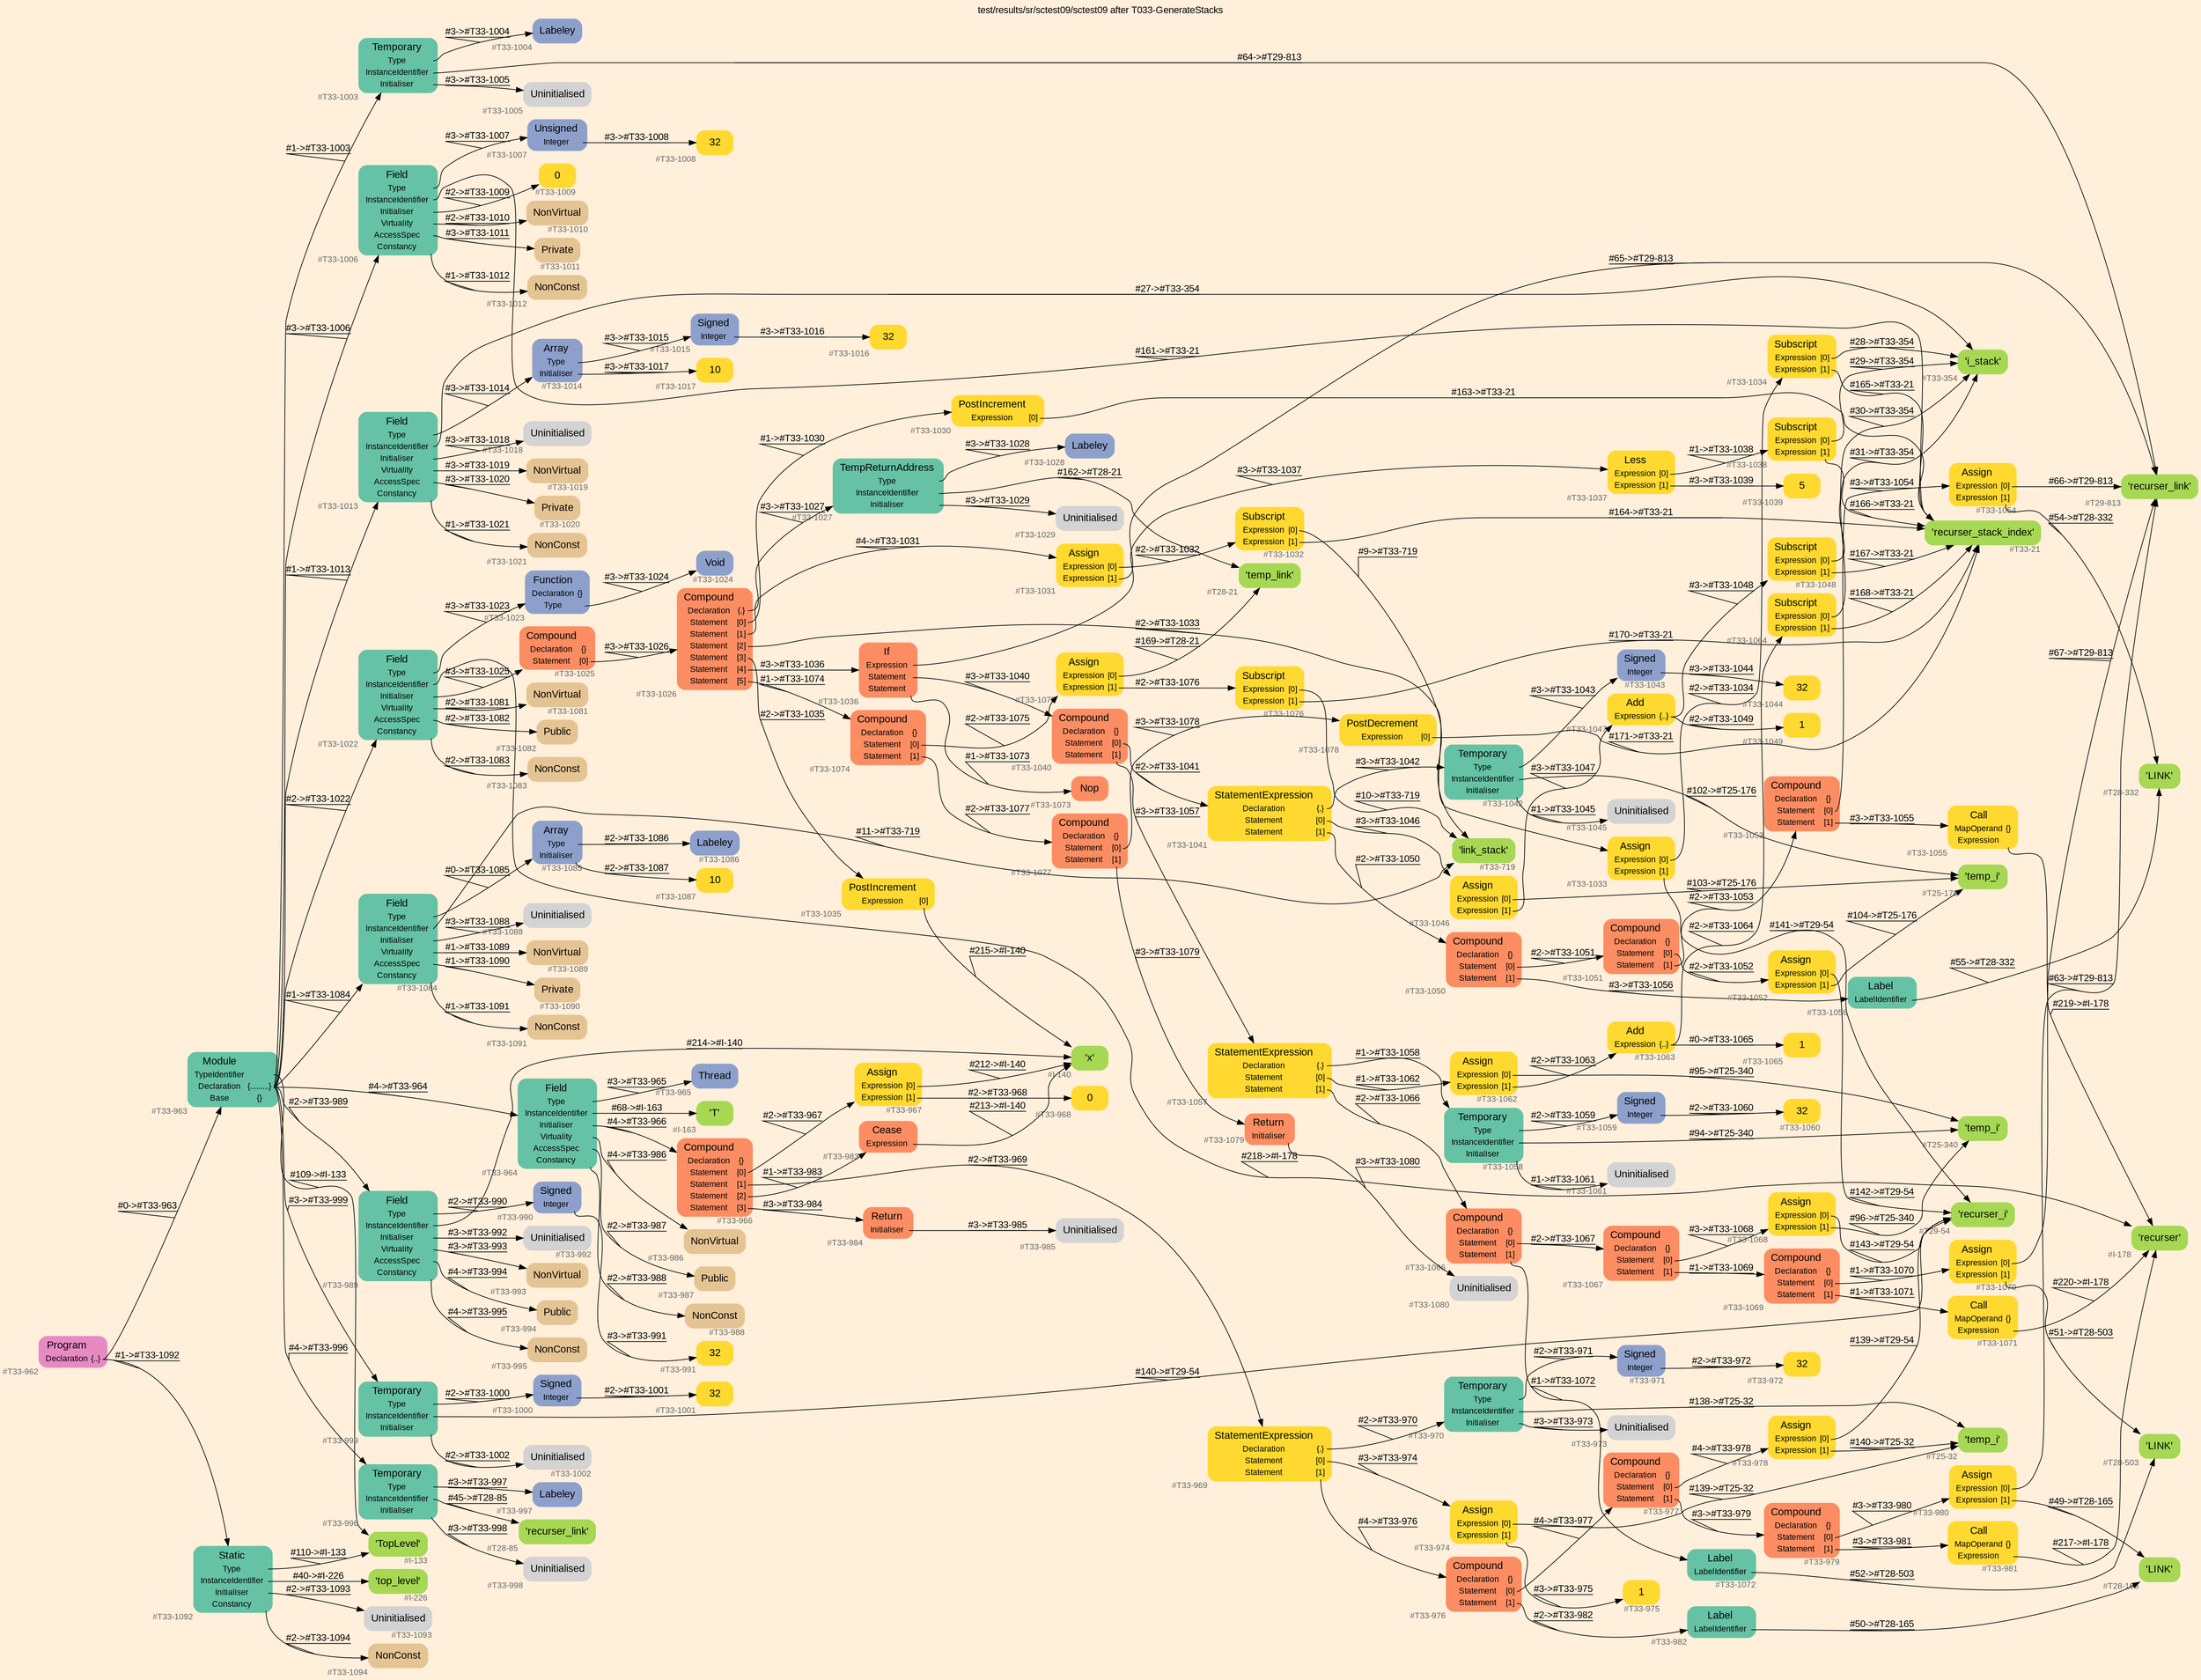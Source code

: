 digraph "test/results/sr/sctest09/sctest09 after T033-GenerateStacks" {
label = "test/results/sr/sctest09/sctest09 after T033-GenerateStacks"
labelloc = t
graph [
    rankdir = "LR"
    ranksep = 0.3
    bgcolor = antiquewhite1
    color = black
    fontcolor = black
    fontname = "Arial"
];
node [
    fontname = "Arial"
];
edge [
    fontname = "Arial"
];

// -------------------- node figure --------------------
// -------- block #T33-962 ----------
"#T33-962" [
    fillcolor = "/set28/4"
    xlabel = "#T33-962"
    fontsize = "12"
    fontcolor = grey40
    shape = "plaintext"
    label = <<TABLE BORDER="0" CELLBORDER="0" CELLSPACING="0">
     <TR><TD><FONT COLOR="black" POINT-SIZE="15">Program</FONT></TD></TR>
     <TR><TD><FONT COLOR="black" POINT-SIZE="12">Declaration</FONT></TD><TD PORT="port0"><FONT COLOR="black" POINT-SIZE="12">{..}</FONT></TD></TR>
    </TABLE>>
    style = "rounded,filled"
];

// -------- block #T33-963 ----------
"#T33-963" [
    fillcolor = "/set28/1"
    xlabel = "#T33-963"
    fontsize = "12"
    fontcolor = grey40
    shape = "plaintext"
    label = <<TABLE BORDER="0" CELLBORDER="0" CELLSPACING="0">
     <TR><TD><FONT COLOR="black" POINT-SIZE="15">Module</FONT></TD></TR>
     <TR><TD><FONT COLOR="black" POINT-SIZE="12">TypeIdentifier</FONT></TD><TD PORT="port0"></TD></TR>
     <TR><TD><FONT COLOR="black" POINT-SIZE="12">Declaration</FONT></TD><TD PORT="port1"><FONT COLOR="black" POINT-SIZE="12">{.........}</FONT></TD></TR>
     <TR><TD><FONT COLOR="black" POINT-SIZE="12">Base</FONT></TD><TD PORT="port2"><FONT COLOR="black" POINT-SIZE="12">{}</FONT></TD></TR>
    </TABLE>>
    style = "rounded,filled"
];

// -------- block #I-133 ----------
"#I-133" [
    fillcolor = "/set28/5"
    xlabel = "#I-133"
    fontsize = "12"
    fontcolor = grey40
    shape = "plaintext"
    label = <<TABLE BORDER="0" CELLBORDER="0" CELLSPACING="0">
     <TR><TD><FONT COLOR="black" POINT-SIZE="15">'TopLevel'</FONT></TD></TR>
    </TABLE>>
    style = "rounded,filled"
];

// -------- block #T33-964 ----------
"#T33-964" [
    fillcolor = "/set28/1"
    xlabel = "#T33-964"
    fontsize = "12"
    fontcolor = grey40
    shape = "plaintext"
    label = <<TABLE BORDER="0" CELLBORDER="0" CELLSPACING="0">
     <TR><TD><FONT COLOR="black" POINT-SIZE="15">Field</FONT></TD></TR>
     <TR><TD><FONT COLOR="black" POINT-SIZE="12">Type</FONT></TD><TD PORT="port0"></TD></TR>
     <TR><TD><FONT COLOR="black" POINT-SIZE="12">InstanceIdentifier</FONT></TD><TD PORT="port1"></TD></TR>
     <TR><TD><FONT COLOR="black" POINT-SIZE="12">Initialiser</FONT></TD><TD PORT="port2"></TD></TR>
     <TR><TD><FONT COLOR="black" POINT-SIZE="12">Virtuality</FONT></TD><TD PORT="port3"></TD></TR>
     <TR><TD><FONT COLOR="black" POINT-SIZE="12">AccessSpec</FONT></TD><TD PORT="port4"></TD></TR>
     <TR><TD><FONT COLOR="black" POINT-SIZE="12">Constancy</FONT></TD><TD PORT="port5"></TD></TR>
    </TABLE>>
    style = "rounded,filled"
];

// -------- block #T33-965 ----------
"#T33-965" [
    fillcolor = "/set28/3"
    xlabel = "#T33-965"
    fontsize = "12"
    fontcolor = grey40
    shape = "plaintext"
    label = <<TABLE BORDER="0" CELLBORDER="0" CELLSPACING="0">
     <TR><TD><FONT COLOR="black" POINT-SIZE="15">Thread</FONT></TD></TR>
    </TABLE>>
    style = "rounded,filled"
];

// -------- block #I-163 ----------
"#I-163" [
    fillcolor = "/set28/5"
    xlabel = "#I-163"
    fontsize = "12"
    fontcolor = grey40
    shape = "plaintext"
    label = <<TABLE BORDER="0" CELLBORDER="0" CELLSPACING="0">
     <TR><TD><FONT COLOR="black" POINT-SIZE="15">'T'</FONT></TD></TR>
    </TABLE>>
    style = "rounded,filled"
];

// -------- block #T33-966 ----------
"#T33-966" [
    fillcolor = "/set28/2"
    xlabel = "#T33-966"
    fontsize = "12"
    fontcolor = grey40
    shape = "plaintext"
    label = <<TABLE BORDER="0" CELLBORDER="0" CELLSPACING="0">
     <TR><TD><FONT COLOR="black" POINT-SIZE="15">Compound</FONT></TD></TR>
     <TR><TD><FONT COLOR="black" POINT-SIZE="12">Declaration</FONT></TD><TD PORT="port0"><FONT COLOR="black" POINT-SIZE="12">{}</FONT></TD></TR>
     <TR><TD><FONT COLOR="black" POINT-SIZE="12">Statement</FONT></TD><TD PORT="port1"><FONT COLOR="black" POINT-SIZE="12">[0]</FONT></TD></TR>
     <TR><TD><FONT COLOR="black" POINT-SIZE="12">Statement</FONT></TD><TD PORT="port2"><FONT COLOR="black" POINT-SIZE="12">[1]</FONT></TD></TR>
     <TR><TD><FONT COLOR="black" POINT-SIZE="12">Statement</FONT></TD><TD PORT="port3"><FONT COLOR="black" POINT-SIZE="12">[2]</FONT></TD></TR>
     <TR><TD><FONT COLOR="black" POINT-SIZE="12">Statement</FONT></TD><TD PORT="port4"><FONT COLOR="black" POINT-SIZE="12">[3]</FONT></TD></TR>
    </TABLE>>
    style = "rounded,filled"
];

// -------- block #T33-967 ----------
"#T33-967" [
    fillcolor = "/set28/6"
    xlabel = "#T33-967"
    fontsize = "12"
    fontcolor = grey40
    shape = "plaintext"
    label = <<TABLE BORDER="0" CELLBORDER="0" CELLSPACING="0">
     <TR><TD><FONT COLOR="black" POINT-SIZE="15">Assign</FONT></TD></TR>
     <TR><TD><FONT COLOR="black" POINT-SIZE="12">Expression</FONT></TD><TD PORT="port0"><FONT COLOR="black" POINT-SIZE="12">[0]</FONT></TD></TR>
     <TR><TD><FONT COLOR="black" POINT-SIZE="12">Expression</FONT></TD><TD PORT="port1"><FONT COLOR="black" POINT-SIZE="12">[1]</FONT></TD></TR>
    </TABLE>>
    style = "rounded,filled"
];

// -------- block #I-140 ----------
"#I-140" [
    fillcolor = "/set28/5"
    xlabel = "#I-140"
    fontsize = "12"
    fontcolor = grey40
    shape = "plaintext"
    label = <<TABLE BORDER="0" CELLBORDER="0" CELLSPACING="0">
     <TR><TD><FONT COLOR="black" POINT-SIZE="15">'x'</FONT></TD></TR>
    </TABLE>>
    style = "rounded,filled"
];

// -------- block #T33-968 ----------
"#T33-968" [
    fillcolor = "/set28/6"
    xlabel = "#T33-968"
    fontsize = "12"
    fontcolor = grey40
    shape = "plaintext"
    label = <<TABLE BORDER="0" CELLBORDER="0" CELLSPACING="0">
     <TR><TD><FONT COLOR="black" POINT-SIZE="15">0</FONT></TD></TR>
    </TABLE>>
    style = "rounded,filled"
];

// -------- block #T33-969 ----------
"#T33-969" [
    fillcolor = "/set28/6"
    xlabel = "#T33-969"
    fontsize = "12"
    fontcolor = grey40
    shape = "plaintext"
    label = <<TABLE BORDER="0" CELLBORDER="0" CELLSPACING="0">
     <TR><TD><FONT COLOR="black" POINT-SIZE="15">StatementExpression</FONT></TD></TR>
     <TR><TD><FONT COLOR="black" POINT-SIZE="12">Declaration</FONT></TD><TD PORT="port0"><FONT COLOR="black" POINT-SIZE="12">{.}</FONT></TD></TR>
     <TR><TD><FONT COLOR="black" POINT-SIZE="12">Statement</FONT></TD><TD PORT="port1"><FONT COLOR="black" POINT-SIZE="12">[0]</FONT></TD></TR>
     <TR><TD><FONT COLOR="black" POINT-SIZE="12">Statement</FONT></TD><TD PORT="port2"><FONT COLOR="black" POINT-SIZE="12">[1]</FONT></TD></TR>
    </TABLE>>
    style = "rounded,filled"
];

// -------- block #T33-970 ----------
"#T33-970" [
    fillcolor = "/set28/1"
    xlabel = "#T33-970"
    fontsize = "12"
    fontcolor = grey40
    shape = "plaintext"
    label = <<TABLE BORDER="0" CELLBORDER="0" CELLSPACING="0">
     <TR><TD><FONT COLOR="black" POINT-SIZE="15">Temporary</FONT></TD></TR>
     <TR><TD><FONT COLOR="black" POINT-SIZE="12">Type</FONT></TD><TD PORT="port0"></TD></TR>
     <TR><TD><FONT COLOR="black" POINT-SIZE="12">InstanceIdentifier</FONT></TD><TD PORT="port1"></TD></TR>
     <TR><TD><FONT COLOR="black" POINT-SIZE="12">Initialiser</FONT></TD><TD PORT="port2"></TD></TR>
    </TABLE>>
    style = "rounded,filled"
];

// -------- block #T33-971 ----------
"#T33-971" [
    fillcolor = "/set28/3"
    xlabel = "#T33-971"
    fontsize = "12"
    fontcolor = grey40
    shape = "plaintext"
    label = <<TABLE BORDER="0" CELLBORDER="0" CELLSPACING="0">
     <TR><TD><FONT COLOR="black" POINT-SIZE="15">Signed</FONT></TD></TR>
     <TR><TD><FONT COLOR="black" POINT-SIZE="12">Integer</FONT></TD><TD PORT="port0"></TD></TR>
    </TABLE>>
    style = "rounded,filled"
];

// -------- block #T33-972 ----------
"#T33-972" [
    fillcolor = "/set28/6"
    xlabel = "#T33-972"
    fontsize = "12"
    fontcolor = grey40
    shape = "plaintext"
    label = <<TABLE BORDER="0" CELLBORDER="0" CELLSPACING="0">
     <TR><TD><FONT COLOR="black" POINT-SIZE="15">32</FONT></TD></TR>
    </TABLE>>
    style = "rounded,filled"
];

// -------- block #T25-32 ----------
"#T25-32" [
    fillcolor = "/set28/5"
    xlabel = "#T25-32"
    fontsize = "12"
    fontcolor = grey40
    shape = "plaintext"
    label = <<TABLE BORDER="0" CELLBORDER="0" CELLSPACING="0">
     <TR><TD><FONT COLOR="black" POINT-SIZE="15">'temp_i'</FONT></TD></TR>
    </TABLE>>
    style = "rounded,filled"
];

// -------- block #T33-973 ----------
"#T33-973" [
    xlabel = "#T33-973"
    fontsize = "12"
    fontcolor = grey40
    shape = "plaintext"
    label = <<TABLE BORDER="0" CELLBORDER="0" CELLSPACING="0">
     <TR><TD><FONT COLOR="black" POINT-SIZE="15">Uninitialised</FONT></TD></TR>
    </TABLE>>
    style = "rounded,filled"
];

// -------- block #T33-974 ----------
"#T33-974" [
    fillcolor = "/set28/6"
    xlabel = "#T33-974"
    fontsize = "12"
    fontcolor = grey40
    shape = "plaintext"
    label = <<TABLE BORDER="0" CELLBORDER="0" CELLSPACING="0">
     <TR><TD><FONT COLOR="black" POINT-SIZE="15">Assign</FONT></TD></TR>
     <TR><TD><FONT COLOR="black" POINT-SIZE="12">Expression</FONT></TD><TD PORT="port0"><FONT COLOR="black" POINT-SIZE="12">[0]</FONT></TD></TR>
     <TR><TD><FONT COLOR="black" POINT-SIZE="12">Expression</FONT></TD><TD PORT="port1"><FONT COLOR="black" POINT-SIZE="12">[1]</FONT></TD></TR>
    </TABLE>>
    style = "rounded,filled"
];

// -------- block #T33-975 ----------
"#T33-975" [
    fillcolor = "/set28/6"
    xlabel = "#T33-975"
    fontsize = "12"
    fontcolor = grey40
    shape = "plaintext"
    label = <<TABLE BORDER="0" CELLBORDER="0" CELLSPACING="0">
     <TR><TD><FONT COLOR="black" POINT-SIZE="15">1</FONT></TD></TR>
    </TABLE>>
    style = "rounded,filled"
];

// -------- block #T33-976 ----------
"#T33-976" [
    fillcolor = "/set28/2"
    xlabel = "#T33-976"
    fontsize = "12"
    fontcolor = grey40
    shape = "plaintext"
    label = <<TABLE BORDER="0" CELLBORDER="0" CELLSPACING="0">
     <TR><TD><FONT COLOR="black" POINT-SIZE="15">Compound</FONT></TD></TR>
     <TR><TD><FONT COLOR="black" POINT-SIZE="12">Declaration</FONT></TD><TD PORT="port0"><FONT COLOR="black" POINT-SIZE="12">{}</FONT></TD></TR>
     <TR><TD><FONT COLOR="black" POINT-SIZE="12">Statement</FONT></TD><TD PORT="port1"><FONT COLOR="black" POINT-SIZE="12">[0]</FONT></TD></TR>
     <TR><TD><FONT COLOR="black" POINT-SIZE="12">Statement</FONT></TD><TD PORT="port2"><FONT COLOR="black" POINT-SIZE="12">[1]</FONT></TD></TR>
    </TABLE>>
    style = "rounded,filled"
];

// -------- block #T33-977 ----------
"#T33-977" [
    fillcolor = "/set28/2"
    xlabel = "#T33-977"
    fontsize = "12"
    fontcolor = grey40
    shape = "plaintext"
    label = <<TABLE BORDER="0" CELLBORDER="0" CELLSPACING="0">
     <TR><TD><FONT COLOR="black" POINT-SIZE="15">Compound</FONT></TD></TR>
     <TR><TD><FONT COLOR="black" POINT-SIZE="12">Declaration</FONT></TD><TD PORT="port0"><FONT COLOR="black" POINT-SIZE="12">{}</FONT></TD></TR>
     <TR><TD><FONT COLOR="black" POINT-SIZE="12">Statement</FONT></TD><TD PORT="port1"><FONT COLOR="black" POINT-SIZE="12">[0]</FONT></TD></TR>
     <TR><TD><FONT COLOR="black" POINT-SIZE="12">Statement</FONT></TD><TD PORT="port2"><FONT COLOR="black" POINT-SIZE="12">[1]</FONT></TD></TR>
    </TABLE>>
    style = "rounded,filled"
];

// -------- block #T33-978 ----------
"#T33-978" [
    fillcolor = "/set28/6"
    xlabel = "#T33-978"
    fontsize = "12"
    fontcolor = grey40
    shape = "plaintext"
    label = <<TABLE BORDER="0" CELLBORDER="0" CELLSPACING="0">
     <TR><TD><FONT COLOR="black" POINT-SIZE="15">Assign</FONT></TD></TR>
     <TR><TD><FONT COLOR="black" POINT-SIZE="12">Expression</FONT></TD><TD PORT="port0"><FONT COLOR="black" POINT-SIZE="12">[0]</FONT></TD></TR>
     <TR><TD><FONT COLOR="black" POINT-SIZE="12">Expression</FONT></TD><TD PORT="port1"><FONT COLOR="black" POINT-SIZE="12">[1]</FONT></TD></TR>
    </TABLE>>
    style = "rounded,filled"
];

// -------- block #T29-54 ----------
"#T29-54" [
    fillcolor = "/set28/5"
    xlabel = "#T29-54"
    fontsize = "12"
    fontcolor = grey40
    shape = "plaintext"
    label = <<TABLE BORDER="0" CELLBORDER="0" CELLSPACING="0">
     <TR><TD><FONT COLOR="black" POINT-SIZE="15">'recurser_i'</FONT></TD></TR>
    </TABLE>>
    style = "rounded,filled"
];

// -------- block #T33-979 ----------
"#T33-979" [
    fillcolor = "/set28/2"
    xlabel = "#T33-979"
    fontsize = "12"
    fontcolor = grey40
    shape = "plaintext"
    label = <<TABLE BORDER="0" CELLBORDER="0" CELLSPACING="0">
     <TR><TD><FONT COLOR="black" POINT-SIZE="15">Compound</FONT></TD></TR>
     <TR><TD><FONT COLOR="black" POINT-SIZE="12">Declaration</FONT></TD><TD PORT="port0"><FONT COLOR="black" POINT-SIZE="12">{}</FONT></TD></TR>
     <TR><TD><FONT COLOR="black" POINT-SIZE="12">Statement</FONT></TD><TD PORT="port1"><FONT COLOR="black" POINT-SIZE="12">[0]</FONT></TD></TR>
     <TR><TD><FONT COLOR="black" POINT-SIZE="12">Statement</FONT></TD><TD PORT="port2"><FONT COLOR="black" POINT-SIZE="12">[1]</FONT></TD></TR>
    </TABLE>>
    style = "rounded,filled"
];

// -------- block #T33-980 ----------
"#T33-980" [
    fillcolor = "/set28/6"
    xlabel = "#T33-980"
    fontsize = "12"
    fontcolor = grey40
    shape = "plaintext"
    label = <<TABLE BORDER="0" CELLBORDER="0" CELLSPACING="0">
     <TR><TD><FONT COLOR="black" POINT-SIZE="15">Assign</FONT></TD></TR>
     <TR><TD><FONT COLOR="black" POINT-SIZE="12">Expression</FONT></TD><TD PORT="port0"><FONT COLOR="black" POINT-SIZE="12">[0]</FONT></TD></TR>
     <TR><TD><FONT COLOR="black" POINT-SIZE="12">Expression</FONT></TD><TD PORT="port1"><FONT COLOR="black" POINT-SIZE="12">[1]</FONT></TD></TR>
    </TABLE>>
    style = "rounded,filled"
];

// -------- block #T29-813 ----------
"#T29-813" [
    fillcolor = "/set28/5"
    xlabel = "#T29-813"
    fontsize = "12"
    fontcolor = grey40
    shape = "plaintext"
    label = <<TABLE BORDER="0" CELLBORDER="0" CELLSPACING="0">
     <TR><TD><FONT COLOR="black" POINT-SIZE="15">'recurser_link'</FONT></TD></TR>
    </TABLE>>
    style = "rounded,filled"
];

// -------- block #T28-165 ----------
"#T28-165" [
    fillcolor = "/set28/5"
    xlabel = "#T28-165"
    fontsize = "12"
    fontcolor = grey40
    shape = "plaintext"
    label = <<TABLE BORDER="0" CELLBORDER="0" CELLSPACING="0">
     <TR><TD><FONT COLOR="black" POINT-SIZE="15">'LINK'</FONT></TD></TR>
    </TABLE>>
    style = "rounded,filled"
];

// -------- block #T33-981 ----------
"#T33-981" [
    fillcolor = "/set28/6"
    xlabel = "#T33-981"
    fontsize = "12"
    fontcolor = grey40
    shape = "plaintext"
    label = <<TABLE BORDER="0" CELLBORDER="0" CELLSPACING="0">
     <TR><TD><FONT COLOR="black" POINT-SIZE="15">Call</FONT></TD></TR>
     <TR><TD><FONT COLOR="black" POINT-SIZE="12">MapOperand</FONT></TD><TD PORT="port0"><FONT COLOR="black" POINT-SIZE="12">{}</FONT></TD></TR>
     <TR><TD><FONT COLOR="black" POINT-SIZE="12">Expression</FONT></TD><TD PORT="port1"></TD></TR>
    </TABLE>>
    style = "rounded,filled"
];

// -------- block #I-178 ----------
"#I-178" [
    fillcolor = "/set28/5"
    xlabel = "#I-178"
    fontsize = "12"
    fontcolor = grey40
    shape = "plaintext"
    label = <<TABLE BORDER="0" CELLBORDER="0" CELLSPACING="0">
     <TR><TD><FONT COLOR="black" POINT-SIZE="15">'recurser'</FONT></TD></TR>
    </TABLE>>
    style = "rounded,filled"
];

// -------- block #T33-982 ----------
"#T33-982" [
    fillcolor = "/set28/1"
    xlabel = "#T33-982"
    fontsize = "12"
    fontcolor = grey40
    shape = "plaintext"
    label = <<TABLE BORDER="0" CELLBORDER="0" CELLSPACING="0">
     <TR><TD><FONT COLOR="black" POINT-SIZE="15">Label</FONT></TD></TR>
     <TR><TD><FONT COLOR="black" POINT-SIZE="12">LabelIdentifier</FONT></TD><TD PORT="port0"></TD></TR>
    </TABLE>>
    style = "rounded,filled"
];

// -------- block #T33-983 ----------
"#T33-983" [
    fillcolor = "/set28/2"
    xlabel = "#T33-983"
    fontsize = "12"
    fontcolor = grey40
    shape = "plaintext"
    label = <<TABLE BORDER="0" CELLBORDER="0" CELLSPACING="0">
     <TR><TD><FONT COLOR="black" POINT-SIZE="15">Cease</FONT></TD></TR>
     <TR><TD><FONT COLOR="black" POINT-SIZE="12">Expression</FONT></TD><TD PORT="port0"></TD></TR>
    </TABLE>>
    style = "rounded,filled"
];

// -------- block #T33-984 ----------
"#T33-984" [
    fillcolor = "/set28/2"
    xlabel = "#T33-984"
    fontsize = "12"
    fontcolor = grey40
    shape = "plaintext"
    label = <<TABLE BORDER="0" CELLBORDER="0" CELLSPACING="0">
     <TR><TD><FONT COLOR="black" POINT-SIZE="15">Return</FONT></TD></TR>
     <TR><TD><FONT COLOR="black" POINT-SIZE="12">Initialiser</FONT></TD><TD PORT="port0"></TD></TR>
    </TABLE>>
    style = "rounded,filled"
];

// -------- block #T33-985 ----------
"#T33-985" [
    xlabel = "#T33-985"
    fontsize = "12"
    fontcolor = grey40
    shape = "plaintext"
    label = <<TABLE BORDER="0" CELLBORDER="0" CELLSPACING="0">
     <TR><TD><FONT COLOR="black" POINT-SIZE="15">Uninitialised</FONT></TD></TR>
    </TABLE>>
    style = "rounded,filled"
];

// -------- block #T33-986 ----------
"#T33-986" [
    fillcolor = "/set28/7"
    xlabel = "#T33-986"
    fontsize = "12"
    fontcolor = grey40
    shape = "plaintext"
    label = <<TABLE BORDER="0" CELLBORDER="0" CELLSPACING="0">
     <TR><TD><FONT COLOR="black" POINT-SIZE="15">NonVirtual</FONT></TD></TR>
    </TABLE>>
    style = "rounded,filled"
];

// -------- block #T33-987 ----------
"#T33-987" [
    fillcolor = "/set28/7"
    xlabel = "#T33-987"
    fontsize = "12"
    fontcolor = grey40
    shape = "plaintext"
    label = <<TABLE BORDER="0" CELLBORDER="0" CELLSPACING="0">
     <TR><TD><FONT COLOR="black" POINT-SIZE="15">Public</FONT></TD></TR>
    </TABLE>>
    style = "rounded,filled"
];

// -------- block #T33-988 ----------
"#T33-988" [
    fillcolor = "/set28/7"
    xlabel = "#T33-988"
    fontsize = "12"
    fontcolor = grey40
    shape = "plaintext"
    label = <<TABLE BORDER="0" CELLBORDER="0" CELLSPACING="0">
     <TR><TD><FONT COLOR="black" POINT-SIZE="15">NonConst</FONT></TD></TR>
    </TABLE>>
    style = "rounded,filled"
];

// -------- block #T33-989 ----------
"#T33-989" [
    fillcolor = "/set28/1"
    xlabel = "#T33-989"
    fontsize = "12"
    fontcolor = grey40
    shape = "plaintext"
    label = <<TABLE BORDER="0" CELLBORDER="0" CELLSPACING="0">
     <TR><TD><FONT COLOR="black" POINT-SIZE="15">Field</FONT></TD></TR>
     <TR><TD><FONT COLOR="black" POINT-SIZE="12">Type</FONT></TD><TD PORT="port0"></TD></TR>
     <TR><TD><FONT COLOR="black" POINT-SIZE="12">InstanceIdentifier</FONT></TD><TD PORT="port1"></TD></TR>
     <TR><TD><FONT COLOR="black" POINT-SIZE="12">Initialiser</FONT></TD><TD PORT="port2"></TD></TR>
     <TR><TD><FONT COLOR="black" POINT-SIZE="12">Virtuality</FONT></TD><TD PORT="port3"></TD></TR>
     <TR><TD><FONT COLOR="black" POINT-SIZE="12">AccessSpec</FONT></TD><TD PORT="port4"></TD></TR>
     <TR><TD><FONT COLOR="black" POINT-SIZE="12">Constancy</FONT></TD><TD PORT="port5"></TD></TR>
    </TABLE>>
    style = "rounded,filled"
];

// -------- block #T33-990 ----------
"#T33-990" [
    fillcolor = "/set28/3"
    xlabel = "#T33-990"
    fontsize = "12"
    fontcolor = grey40
    shape = "plaintext"
    label = <<TABLE BORDER="0" CELLBORDER="0" CELLSPACING="0">
     <TR><TD><FONT COLOR="black" POINT-SIZE="15">Signed</FONT></TD></TR>
     <TR><TD><FONT COLOR="black" POINT-SIZE="12">Integer</FONT></TD><TD PORT="port0"></TD></TR>
    </TABLE>>
    style = "rounded,filled"
];

// -------- block #T33-991 ----------
"#T33-991" [
    fillcolor = "/set28/6"
    xlabel = "#T33-991"
    fontsize = "12"
    fontcolor = grey40
    shape = "plaintext"
    label = <<TABLE BORDER="0" CELLBORDER="0" CELLSPACING="0">
     <TR><TD><FONT COLOR="black" POINT-SIZE="15">32</FONT></TD></TR>
    </TABLE>>
    style = "rounded,filled"
];

// -------- block #T33-992 ----------
"#T33-992" [
    xlabel = "#T33-992"
    fontsize = "12"
    fontcolor = grey40
    shape = "plaintext"
    label = <<TABLE BORDER="0" CELLBORDER="0" CELLSPACING="0">
     <TR><TD><FONT COLOR="black" POINT-SIZE="15">Uninitialised</FONT></TD></TR>
    </TABLE>>
    style = "rounded,filled"
];

// -------- block #T33-993 ----------
"#T33-993" [
    fillcolor = "/set28/7"
    xlabel = "#T33-993"
    fontsize = "12"
    fontcolor = grey40
    shape = "plaintext"
    label = <<TABLE BORDER="0" CELLBORDER="0" CELLSPACING="0">
     <TR><TD><FONT COLOR="black" POINT-SIZE="15">NonVirtual</FONT></TD></TR>
    </TABLE>>
    style = "rounded,filled"
];

// -------- block #T33-994 ----------
"#T33-994" [
    fillcolor = "/set28/7"
    xlabel = "#T33-994"
    fontsize = "12"
    fontcolor = grey40
    shape = "plaintext"
    label = <<TABLE BORDER="0" CELLBORDER="0" CELLSPACING="0">
     <TR><TD><FONT COLOR="black" POINT-SIZE="15">Public</FONT></TD></TR>
    </TABLE>>
    style = "rounded,filled"
];

// -------- block #T33-995 ----------
"#T33-995" [
    fillcolor = "/set28/7"
    xlabel = "#T33-995"
    fontsize = "12"
    fontcolor = grey40
    shape = "plaintext"
    label = <<TABLE BORDER="0" CELLBORDER="0" CELLSPACING="0">
     <TR><TD><FONT COLOR="black" POINT-SIZE="15">NonConst</FONT></TD></TR>
    </TABLE>>
    style = "rounded,filled"
];

// -------- block #T33-996 ----------
"#T33-996" [
    fillcolor = "/set28/1"
    xlabel = "#T33-996"
    fontsize = "12"
    fontcolor = grey40
    shape = "plaintext"
    label = <<TABLE BORDER="0" CELLBORDER="0" CELLSPACING="0">
     <TR><TD><FONT COLOR="black" POINT-SIZE="15">Temporary</FONT></TD></TR>
     <TR><TD><FONT COLOR="black" POINT-SIZE="12">Type</FONT></TD><TD PORT="port0"></TD></TR>
     <TR><TD><FONT COLOR="black" POINT-SIZE="12">InstanceIdentifier</FONT></TD><TD PORT="port1"></TD></TR>
     <TR><TD><FONT COLOR="black" POINT-SIZE="12">Initialiser</FONT></TD><TD PORT="port2"></TD></TR>
    </TABLE>>
    style = "rounded,filled"
];

// -------- block #T33-997 ----------
"#T33-997" [
    fillcolor = "/set28/3"
    xlabel = "#T33-997"
    fontsize = "12"
    fontcolor = grey40
    shape = "plaintext"
    label = <<TABLE BORDER="0" CELLBORDER="0" CELLSPACING="0">
     <TR><TD><FONT COLOR="black" POINT-SIZE="15">Labeley</FONT></TD></TR>
    </TABLE>>
    style = "rounded,filled"
];

// -------- block #T28-85 ----------
"#T28-85" [
    fillcolor = "/set28/5"
    xlabel = "#T28-85"
    fontsize = "12"
    fontcolor = grey40
    shape = "plaintext"
    label = <<TABLE BORDER="0" CELLBORDER="0" CELLSPACING="0">
     <TR><TD><FONT COLOR="black" POINT-SIZE="15">'recurser_link'</FONT></TD></TR>
    </TABLE>>
    style = "rounded,filled"
];

// -------- block #T33-998 ----------
"#T33-998" [
    xlabel = "#T33-998"
    fontsize = "12"
    fontcolor = grey40
    shape = "plaintext"
    label = <<TABLE BORDER="0" CELLBORDER="0" CELLSPACING="0">
     <TR><TD><FONT COLOR="black" POINT-SIZE="15">Uninitialised</FONT></TD></TR>
    </TABLE>>
    style = "rounded,filled"
];

// -------- block #T33-999 ----------
"#T33-999" [
    fillcolor = "/set28/1"
    xlabel = "#T33-999"
    fontsize = "12"
    fontcolor = grey40
    shape = "plaintext"
    label = <<TABLE BORDER="0" CELLBORDER="0" CELLSPACING="0">
     <TR><TD><FONT COLOR="black" POINT-SIZE="15">Temporary</FONT></TD></TR>
     <TR><TD><FONT COLOR="black" POINT-SIZE="12">Type</FONT></TD><TD PORT="port0"></TD></TR>
     <TR><TD><FONT COLOR="black" POINT-SIZE="12">InstanceIdentifier</FONT></TD><TD PORT="port1"></TD></TR>
     <TR><TD><FONT COLOR="black" POINT-SIZE="12">Initialiser</FONT></TD><TD PORT="port2"></TD></TR>
    </TABLE>>
    style = "rounded,filled"
];

// -------- block #T33-1000 ----------
"#T33-1000" [
    fillcolor = "/set28/3"
    xlabel = "#T33-1000"
    fontsize = "12"
    fontcolor = grey40
    shape = "plaintext"
    label = <<TABLE BORDER="0" CELLBORDER="0" CELLSPACING="0">
     <TR><TD><FONT COLOR="black" POINT-SIZE="15">Signed</FONT></TD></TR>
     <TR><TD><FONT COLOR="black" POINT-SIZE="12">Integer</FONT></TD><TD PORT="port0"></TD></TR>
    </TABLE>>
    style = "rounded,filled"
];

// -------- block #T33-1001 ----------
"#T33-1001" [
    fillcolor = "/set28/6"
    xlabel = "#T33-1001"
    fontsize = "12"
    fontcolor = grey40
    shape = "plaintext"
    label = <<TABLE BORDER="0" CELLBORDER="0" CELLSPACING="0">
     <TR><TD><FONT COLOR="black" POINT-SIZE="15">32</FONT></TD></TR>
    </TABLE>>
    style = "rounded,filled"
];

// -------- block #T33-1002 ----------
"#T33-1002" [
    xlabel = "#T33-1002"
    fontsize = "12"
    fontcolor = grey40
    shape = "plaintext"
    label = <<TABLE BORDER="0" CELLBORDER="0" CELLSPACING="0">
     <TR><TD><FONT COLOR="black" POINT-SIZE="15">Uninitialised</FONT></TD></TR>
    </TABLE>>
    style = "rounded,filled"
];

// -------- block #T33-1003 ----------
"#T33-1003" [
    fillcolor = "/set28/1"
    xlabel = "#T33-1003"
    fontsize = "12"
    fontcolor = grey40
    shape = "plaintext"
    label = <<TABLE BORDER="0" CELLBORDER="0" CELLSPACING="0">
     <TR><TD><FONT COLOR="black" POINT-SIZE="15">Temporary</FONT></TD></TR>
     <TR><TD><FONT COLOR="black" POINT-SIZE="12">Type</FONT></TD><TD PORT="port0"></TD></TR>
     <TR><TD><FONT COLOR="black" POINT-SIZE="12">InstanceIdentifier</FONT></TD><TD PORT="port1"></TD></TR>
     <TR><TD><FONT COLOR="black" POINT-SIZE="12">Initialiser</FONT></TD><TD PORT="port2"></TD></TR>
    </TABLE>>
    style = "rounded,filled"
];

// -------- block #T33-1004 ----------
"#T33-1004" [
    fillcolor = "/set28/3"
    xlabel = "#T33-1004"
    fontsize = "12"
    fontcolor = grey40
    shape = "plaintext"
    label = <<TABLE BORDER="0" CELLBORDER="0" CELLSPACING="0">
     <TR><TD><FONT COLOR="black" POINT-SIZE="15">Labeley</FONT></TD></TR>
    </TABLE>>
    style = "rounded,filled"
];

// -------- block #T33-1005 ----------
"#T33-1005" [
    xlabel = "#T33-1005"
    fontsize = "12"
    fontcolor = grey40
    shape = "plaintext"
    label = <<TABLE BORDER="0" CELLBORDER="0" CELLSPACING="0">
     <TR><TD><FONT COLOR="black" POINT-SIZE="15">Uninitialised</FONT></TD></TR>
    </TABLE>>
    style = "rounded,filled"
];

// -------- block #T33-1006 ----------
"#T33-1006" [
    fillcolor = "/set28/1"
    xlabel = "#T33-1006"
    fontsize = "12"
    fontcolor = grey40
    shape = "plaintext"
    label = <<TABLE BORDER="0" CELLBORDER="0" CELLSPACING="0">
     <TR><TD><FONT COLOR="black" POINT-SIZE="15">Field</FONT></TD></TR>
     <TR><TD><FONT COLOR="black" POINT-SIZE="12">Type</FONT></TD><TD PORT="port0"></TD></TR>
     <TR><TD><FONT COLOR="black" POINT-SIZE="12">InstanceIdentifier</FONT></TD><TD PORT="port1"></TD></TR>
     <TR><TD><FONT COLOR="black" POINT-SIZE="12">Initialiser</FONT></TD><TD PORT="port2"></TD></TR>
     <TR><TD><FONT COLOR="black" POINT-SIZE="12">Virtuality</FONT></TD><TD PORT="port3"></TD></TR>
     <TR><TD><FONT COLOR="black" POINT-SIZE="12">AccessSpec</FONT></TD><TD PORT="port4"></TD></TR>
     <TR><TD><FONT COLOR="black" POINT-SIZE="12">Constancy</FONT></TD><TD PORT="port5"></TD></TR>
    </TABLE>>
    style = "rounded,filled"
];

// -------- block #T33-1007 ----------
"#T33-1007" [
    fillcolor = "/set28/3"
    xlabel = "#T33-1007"
    fontsize = "12"
    fontcolor = grey40
    shape = "plaintext"
    label = <<TABLE BORDER="0" CELLBORDER="0" CELLSPACING="0">
     <TR><TD><FONT COLOR="black" POINT-SIZE="15">Unsigned</FONT></TD></TR>
     <TR><TD><FONT COLOR="black" POINT-SIZE="12">Integer</FONT></TD><TD PORT="port0"></TD></TR>
    </TABLE>>
    style = "rounded,filled"
];

// -------- block #T33-1008 ----------
"#T33-1008" [
    fillcolor = "/set28/6"
    xlabel = "#T33-1008"
    fontsize = "12"
    fontcolor = grey40
    shape = "plaintext"
    label = <<TABLE BORDER="0" CELLBORDER="0" CELLSPACING="0">
     <TR><TD><FONT COLOR="black" POINT-SIZE="15">32</FONT></TD></TR>
    </TABLE>>
    style = "rounded,filled"
];

// -------- block #T33-21 ----------
"#T33-21" [
    fillcolor = "/set28/5"
    xlabel = "#T33-21"
    fontsize = "12"
    fontcolor = grey40
    shape = "plaintext"
    label = <<TABLE BORDER="0" CELLBORDER="0" CELLSPACING="0">
     <TR><TD><FONT COLOR="black" POINT-SIZE="15">'recurser_stack_index'</FONT></TD></TR>
    </TABLE>>
    style = "rounded,filled"
];

// -------- block #T33-1009 ----------
"#T33-1009" [
    fillcolor = "/set28/6"
    xlabel = "#T33-1009"
    fontsize = "12"
    fontcolor = grey40
    shape = "plaintext"
    label = <<TABLE BORDER="0" CELLBORDER="0" CELLSPACING="0">
     <TR><TD><FONT COLOR="black" POINT-SIZE="15">0</FONT></TD></TR>
    </TABLE>>
    style = "rounded,filled"
];

// -------- block #T33-1010 ----------
"#T33-1010" [
    fillcolor = "/set28/7"
    xlabel = "#T33-1010"
    fontsize = "12"
    fontcolor = grey40
    shape = "plaintext"
    label = <<TABLE BORDER="0" CELLBORDER="0" CELLSPACING="0">
     <TR><TD><FONT COLOR="black" POINT-SIZE="15">NonVirtual</FONT></TD></TR>
    </TABLE>>
    style = "rounded,filled"
];

// -------- block #T33-1011 ----------
"#T33-1011" [
    fillcolor = "/set28/7"
    xlabel = "#T33-1011"
    fontsize = "12"
    fontcolor = grey40
    shape = "plaintext"
    label = <<TABLE BORDER="0" CELLBORDER="0" CELLSPACING="0">
     <TR><TD><FONT COLOR="black" POINT-SIZE="15">Private</FONT></TD></TR>
    </TABLE>>
    style = "rounded,filled"
];

// -------- block #T33-1012 ----------
"#T33-1012" [
    fillcolor = "/set28/7"
    xlabel = "#T33-1012"
    fontsize = "12"
    fontcolor = grey40
    shape = "plaintext"
    label = <<TABLE BORDER="0" CELLBORDER="0" CELLSPACING="0">
     <TR><TD><FONT COLOR="black" POINT-SIZE="15">NonConst</FONT></TD></TR>
    </TABLE>>
    style = "rounded,filled"
];

// -------- block #T33-1013 ----------
"#T33-1013" [
    fillcolor = "/set28/1"
    xlabel = "#T33-1013"
    fontsize = "12"
    fontcolor = grey40
    shape = "plaintext"
    label = <<TABLE BORDER="0" CELLBORDER="0" CELLSPACING="0">
     <TR><TD><FONT COLOR="black" POINT-SIZE="15">Field</FONT></TD></TR>
     <TR><TD><FONT COLOR="black" POINT-SIZE="12">Type</FONT></TD><TD PORT="port0"></TD></TR>
     <TR><TD><FONT COLOR="black" POINT-SIZE="12">InstanceIdentifier</FONT></TD><TD PORT="port1"></TD></TR>
     <TR><TD><FONT COLOR="black" POINT-SIZE="12">Initialiser</FONT></TD><TD PORT="port2"></TD></TR>
     <TR><TD><FONT COLOR="black" POINT-SIZE="12">Virtuality</FONT></TD><TD PORT="port3"></TD></TR>
     <TR><TD><FONT COLOR="black" POINT-SIZE="12">AccessSpec</FONT></TD><TD PORT="port4"></TD></TR>
     <TR><TD><FONT COLOR="black" POINT-SIZE="12">Constancy</FONT></TD><TD PORT="port5"></TD></TR>
    </TABLE>>
    style = "rounded,filled"
];

// -------- block #T33-1014 ----------
"#T33-1014" [
    fillcolor = "/set28/3"
    xlabel = "#T33-1014"
    fontsize = "12"
    fontcolor = grey40
    shape = "plaintext"
    label = <<TABLE BORDER="0" CELLBORDER="0" CELLSPACING="0">
     <TR><TD><FONT COLOR="black" POINT-SIZE="15">Array</FONT></TD></TR>
     <TR><TD><FONT COLOR="black" POINT-SIZE="12">Type</FONT></TD><TD PORT="port0"></TD></TR>
     <TR><TD><FONT COLOR="black" POINT-SIZE="12">Initialiser</FONT></TD><TD PORT="port1"></TD></TR>
    </TABLE>>
    style = "rounded,filled"
];

// -------- block #T33-1015 ----------
"#T33-1015" [
    fillcolor = "/set28/3"
    xlabel = "#T33-1015"
    fontsize = "12"
    fontcolor = grey40
    shape = "plaintext"
    label = <<TABLE BORDER="0" CELLBORDER="0" CELLSPACING="0">
     <TR><TD><FONT COLOR="black" POINT-SIZE="15">Signed</FONT></TD></TR>
     <TR><TD><FONT COLOR="black" POINT-SIZE="12">Integer</FONT></TD><TD PORT="port0"></TD></TR>
    </TABLE>>
    style = "rounded,filled"
];

// -------- block #T33-1016 ----------
"#T33-1016" [
    fillcolor = "/set28/6"
    xlabel = "#T33-1016"
    fontsize = "12"
    fontcolor = grey40
    shape = "plaintext"
    label = <<TABLE BORDER="0" CELLBORDER="0" CELLSPACING="0">
     <TR><TD><FONT COLOR="black" POINT-SIZE="15">32</FONT></TD></TR>
    </TABLE>>
    style = "rounded,filled"
];

// -------- block #T33-1017 ----------
"#T33-1017" [
    fillcolor = "/set28/6"
    xlabel = "#T33-1017"
    fontsize = "12"
    fontcolor = grey40
    shape = "plaintext"
    label = <<TABLE BORDER="0" CELLBORDER="0" CELLSPACING="0">
     <TR><TD><FONT COLOR="black" POINT-SIZE="15">10</FONT></TD></TR>
    </TABLE>>
    style = "rounded,filled"
];

// -------- block #T33-354 ----------
"#T33-354" [
    fillcolor = "/set28/5"
    xlabel = "#T33-354"
    fontsize = "12"
    fontcolor = grey40
    shape = "plaintext"
    label = <<TABLE BORDER="0" CELLBORDER="0" CELLSPACING="0">
     <TR><TD><FONT COLOR="black" POINT-SIZE="15">'i_stack'</FONT></TD></TR>
    </TABLE>>
    style = "rounded,filled"
];

// -------- block #T33-1018 ----------
"#T33-1018" [
    xlabel = "#T33-1018"
    fontsize = "12"
    fontcolor = grey40
    shape = "plaintext"
    label = <<TABLE BORDER="0" CELLBORDER="0" CELLSPACING="0">
     <TR><TD><FONT COLOR="black" POINT-SIZE="15">Uninitialised</FONT></TD></TR>
    </TABLE>>
    style = "rounded,filled"
];

// -------- block #T33-1019 ----------
"#T33-1019" [
    fillcolor = "/set28/7"
    xlabel = "#T33-1019"
    fontsize = "12"
    fontcolor = grey40
    shape = "plaintext"
    label = <<TABLE BORDER="0" CELLBORDER="0" CELLSPACING="0">
     <TR><TD><FONT COLOR="black" POINT-SIZE="15">NonVirtual</FONT></TD></TR>
    </TABLE>>
    style = "rounded,filled"
];

// -------- block #T33-1020 ----------
"#T33-1020" [
    fillcolor = "/set28/7"
    xlabel = "#T33-1020"
    fontsize = "12"
    fontcolor = grey40
    shape = "plaintext"
    label = <<TABLE BORDER="0" CELLBORDER="0" CELLSPACING="0">
     <TR><TD><FONT COLOR="black" POINT-SIZE="15">Private</FONT></TD></TR>
    </TABLE>>
    style = "rounded,filled"
];

// -------- block #T33-1021 ----------
"#T33-1021" [
    fillcolor = "/set28/7"
    xlabel = "#T33-1021"
    fontsize = "12"
    fontcolor = grey40
    shape = "plaintext"
    label = <<TABLE BORDER="0" CELLBORDER="0" CELLSPACING="0">
     <TR><TD><FONT COLOR="black" POINT-SIZE="15">NonConst</FONT></TD></TR>
    </TABLE>>
    style = "rounded,filled"
];

// -------- block #T33-1022 ----------
"#T33-1022" [
    fillcolor = "/set28/1"
    xlabel = "#T33-1022"
    fontsize = "12"
    fontcolor = grey40
    shape = "plaintext"
    label = <<TABLE BORDER="0" CELLBORDER="0" CELLSPACING="0">
     <TR><TD><FONT COLOR="black" POINT-SIZE="15">Field</FONT></TD></TR>
     <TR><TD><FONT COLOR="black" POINT-SIZE="12">Type</FONT></TD><TD PORT="port0"></TD></TR>
     <TR><TD><FONT COLOR="black" POINT-SIZE="12">InstanceIdentifier</FONT></TD><TD PORT="port1"></TD></TR>
     <TR><TD><FONT COLOR="black" POINT-SIZE="12">Initialiser</FONT></TD><TD PORT="port2"></TD></TR>
     <TR><TD><FONT COLOR="black" POINT-SIZE="12">Virtuality</FONT></TD><TD PORT="port3"></TD></TR>
     <TR><TD><FONT COLOR="black" POINT-SIZE="12">AccessSpec</FONT></TD><TD PORT="port4"></TD></TR>
     <TR><TD><FONT COLOR="black" POINT-SIZE="12">Constancy</FONT></TD><TD PORT="port5"></TD></TR>
    </TABLE>>
    style = "rounded,filled"
];

// -------- block #T33-1023 ----------
"#T33-1023" [
    fillcolor = "/set28/3"
    xlabel = "#T33-1023"
    fontsize = "12"
    fontcolor = grey40
    shape = "plaintext"
    label = <<TABLE BORDER="0" CELLBORDER="0" CELLSPACING="0">
     <TR><TD><FONT COLOR="black" POINT-SIZE="15">Function</FONT></TD></TR>
     <TR><TD><FONT COLOR="black" POINT-SIZE="12">Declaration</FONT></TD><TD PORT="port0"><FONT COLOR="black" POINT-SIZE="12">{}</FONT></TD></TR>
     <TR><TD><FONT COLOR="black" POINT-SIZE="12">Type</FONT></TD><TD PORT="port1"></TD></TR>
    </TABLE>>
    style = "rounded,filled"
];

// -------- block #T33-1024 ----------
"#T33-1024" [
    fillcolor = "/set28/3"
    xlabel = "#T33-1024"
    fontsize = "12"
    fontcolor = grey40
    shape = "plaintext"
    label = <<TABLE BORDER="0" CELLBORDER="0" CELLSPACING="0">
     <TR><TD><FONT COLOR="black" POINT-SIZE="15">Void</FONT></TD></TR>
    </TABLE>>
    style = "rounded,filled"
];

// -------- block #T33-1025 ----------
"#T33-1025" [
    fillcolor = "/set28/2"
    xlabel = "#T33-1025"
    fontsize = "12"
    fontcolor = grey40
    shape = "plaintext"
    label = <<TABLE BORDER="0" CELLBORDER="0" CELLSPACING="0">
     <TR><TD><FONT COLOR="black" POINT-SIZE="15">Compound</FONT></TD></TR>
     <TR><TD><FONT COLOR="black" POINT-SIZE="12">Declaration</FONT></TD><TD PORT="port0"><FONT COLOR="black" POINT-SIZE="12">{}</FONT></TD></TR>
     <TR><TD><FONT COLOR="black" POINT-SIZE="12">Statement</FONT></TD><TD PORT="port1"><FONT COLOR="black" POINT-SIZE="12">[0]</FONT></TD></TR>
    </TABLE>>
    style = "rounded,filled"
];

// -------- block #T33-1026 ----------
"#T33-1026" [
    fillcolor = "/set28/2"
    xlabel = "#T33-1026"
    fontsize = "12"
    fontcolor = grey40
    shape = "plaintext"
    label = <<TABLE BORDER="0" CELLBORDER="0" CELLSPACING="0">
     <TR><TD><FONT COLOR="black" POINT-SIZE="15">Compound</FONT></TD></TR>
     <TR><TD><FONT COLOR="black" POINT-SIZE="12">Declaration</FONT></TD><TD PORT="port0"><FONT COLOR="black" POINT-SIZE="12">{.}</FONT></TD></TR>
     <TR><TD><FONT COLOR="black" POINT-SIZE="12">Statement</FONT></TD><TD PORT="port1"><FONT COLOR="black" POINT-SIZE="12">[0]</FONT></TD></TR>
     <TR><TD><FONT COLOR="black" POINT-SIZE="12">Statement</FONT></TD><TD PORT="port2"><FONT COLOR="black" POINT-SIZE="12">[1]</FONT></TD></TR>
     <TR><TD><FONT COLOR="black" POINT-SIZE="12">Statement</FONT></TD><TD PORT="port3"><FONT COLOR="black" POINT-SIZE="12">[2]</FONT></TD></TR>
     <TR><TD><FONT COLOR="black" POINT-SIZE="12">Statement</FONT></TD><TD PORT="port4"><FONT COLOR="black" POINT-SIZE="12">[3]</FONT></TD></TR>
     <TR><TD><FONT COLOR="black" POINT-SIZE="12">Statement</FONT></TD><TD PORT="port5"><FONT COLOR="black" POINT-SIZE="12">[4]</FONT></TD></TR>
     <TR><TD><FONT COLOR="black" POINT-SIZE="12">Statement</FONT></TD><TD PORT="port6"><FONT COLOR="black" POINT-SIZE="12">[5]</FONT></TD></TR>
    </TABLE>>
    style = "rounded,filled"
];

// -------- block #T33-1027 ----------
"#T33-1027" [
    fillcolor = "/set28/1"
    xlabel = "#T33-1027"
    fontsize = "12"
    fontcolor = grey40
    shape = "plaintext"
    label = <<TABLE BORDER="0" CELLBORDER="0" CELLSPACING="0">
     <TR><TD><FONT COLOR="black" POINT-SIZE="15">TempReturnAddress</FONT></TD></TR>
     <TR><TD><FONT COLOR="black" POINT-SIZE="12">Type</FONT></TD><TD PORT="port0"></TD></TR>
     <TR><TD><FONT COLOR="black" POINT-SIZE="12">InstanceIdentifier</FONT></TD><TD PORT="port1"></TD></TR>
     <TR><TD><FONT COLOR="black" POINT-SIZE="12">Initialiser</FONT></TD><TD PORT="port2"></TD></TR>
    </TABLE>>
    style = "rounded,filled"
];

// -------- block #T33-1028 ----------
"#T33-1028" [
    fillcolor = "/set28/3"
    xlabel = "#T33-1028"
    fontsize = "12"
    fontcolor = grey40
    shape = "plaintext"
    label = <<TABLE BORDER="0" CELLBORDER="0" CELLSPACING="0">
     <TR><TD><FONT COLOR="black" POINT-SIZE="15">Labeley</FONT></TD></TR>
    </TABLE>>
    style = "rounded,filled"
];

// -------- block #T28-21 ----------
"#T28-21" [
    fillcolor = "/set28/5"
    xlabel = "#T28-21"
    fontsize = "12"
    fontcolor = grey40
    shape = "plaintext"
    label = <<TABLE BORDER="0" CELLBORDER="0" CELLSPACING="0">
     <TR><TD><FONT COLOR="black" POINT-SIZE="15">'temp_link'</FONT></TD></TR>
    </TABLE>>
    style = "rounded,filled"
];

// -------- block #T33-1029 ----------
"#T33-1029" [
    xlabel = "#T33-1029"
    fontsize = "12"
    fontcolor = grey40
    shape = "plaintext"
    label = <<TABLE BORDER="0" CELLBORDER="0" CELLSPACING="0">
     <TR><TD><FONT COLOR="black" POINT-SIZE="15">Uninitialised</FONT></TD></TR>
    </TABLE>>
    style = "rounded,filled"
];

// -------- block #T33-1030 ----------
"#T33-1030" [
    fillcolor = "/set28/6"
    xlabel = "#T33-1030"
    fontsize = "12"
    fontcolor = grey40
    shape = "plaintext"
    label = <<TABLE BORDER="0" CELLBORDER="0" CELLSPACING="0">
     <TR><TD><FONT COLOR="black" POINT-SIZE="15">PostIncrement</FONT></TD></TR>
     <TR><TD><FONT COLOR="black" POINT-SIZE="12">Expression</FONT></TD><TD PORT="port0"><FONT COLOR="black" POINT-SIZE="12">[0]</FONT></TD></TR>
    </TABLE>>
    style = "rounded,filled"
];

// -------- block #T33-1031 ----------
"#T33-1031" [
    fillcolor = "/set28/6"
    xlabel = "#T33-1031"
    fontsize = "12"
    fontcolor = grey40
    shape = "plaintext"
    label = <<TABLE BORDER="0" CELLBORDER="0" CELLSPACING="0">
     <TR><TD><FONT COLOR="black" POINT-SIZE="15">Assign</FONT></TD></TR>
     <TR><TD><FONT COLOR="black" POINT-SIZE="12">Expression</FONT></TD><TD PORT="port0"><FONT COLOR="black" POINT-SIZE="12">[0]</FONT></TD></TR>
     <TR><TD><FONT COLOR="black" POINT-SIZE="12">Expression</FONT></TD><TD PORT="port1"><FONT COLOR="black" POINT-SIZE="12">[1]</FONT></TD></TR>
    </TABLE>>
    style = "rounded,filled"
];

// -------- block #T33-1032 ----------
"#T33-1032" [
    fillcolor = "/set28/6"
    xlabel = "#T33-1032"
    fontsize = "12"
    fontcolor = grey40
    shape = "plaintext"
    label = <<TABLE BORDER="0" CELLBORDER="0" CELLSPACING="0">
     <TR><TD><FONT COLOR="black" POINT-SIZE="15">Subscript</FONT></TD></TR>
     <TR><TD><FONT COLOR="black" POINT-SIZE="12">Expression</FONT></TD><TD PORT="port0"><FONT COLOR="black" POINT-SIZE="12">[0]</FONT></TD></TR>
     <TR><TD><FONT COLOR="black" POINT-SIZE="12">Expression</FONT></TD><TD PORT="port1"><FONT COLOR="black" POINT-SIZE="12">[1]</FONT></TD></TR>
    </TABLE>>
    style = "rounded,filled"
];

// -------- block #T33-719 ----------
"#T33-719" [
    fillcolor = "/set28/5"
    xlabel = "#T33-719"
    fontsize = "12"
    fontcolor = grey40
    shape = "plaintext"
    label = <<TABLE BORDER="0" CELLBORDER="0" CELLSPACING="0">
     <TR><TD><FONT COLOR="black" POINT-SIZE="15">'link_stack'</FONT></TD></TR>
    </TABLE>>
    style = "rounded,filled"
];

// -------- block #T33-1033 ----------
"#T33-1033" [
    fillcolor = "/set28/6"
    xlabel = "#T33-1033"
    fontsize = "12"
    fontcolor = grey40
    shape = "plaintext"
    label = <<TABLE BORDER="0" CELLBORDER="0" CELLSPACING="0">
     <TR><TD><FONT COLOR="black" POINT-SIZE="15">Assign</FONT></TD></TR>
     <TR><TD><FONT COLOR="black" POINT-SIZE="12">Expression</FONT></TD><TD PORT="port0"><FONT COLOR="black" POINT-SIZE="12">[0]</FONT></TD></TR>
     <TR><TD><FONT COLOR="black" POINT-SIZE="12">Expression</FONT></TD><TD PORT="port1"><FONT COLOR="black" POINT-SIZE="12">[1]</FONT></TD></TR>
    </TABLE>>
    style = "rounded,filled"
];

// -------- block #T33-1034 ----------
"#T33-1034" [
    fillcolor = "/set28/6"
    xlabel = "#T33-1034"
    fontsize = "12"
    fontcolor = grey40
    shape = "plaintext"
    label = <<TABLE BORDER="0" CELLBORDER="0" CELLSPACING="0">
     <TR><TD><FONT COLOR="black" POINT-SIZE="15">Subscript</FONT></TD></TR>
     <TR><TD><FONT COLOR="black" POINT-SIZE="12">Expression</FONT></TD><TD PORT="port0"><FONT COLOR="black" POINT-SIZE="12">[0]</FONT></TD></TR>
     <TR><TD><FONT COLOR="black" POINT-SIZE="12">Expression</FONT></TD><TD PORT="port1"><FONT COLOR="black" POINT-SIZE="12">[1]</FONT></TD></TR>
    </TABLE>>
    style = "rounded,filled"
];

// -------- block #T33-1035 ----------
"#T33-1035" [
    fillcolor = "/set28/6"
    xlabel = "#T33-1035"
    fontsize = "12"
    fontcolor = grey40
    shape = "plaintext"
    label = <<TABLE BORDER="0" CELLBORDER="0" CELLSPACING="0">
     <TR><TD><FONT COLOR="black" POINT-SIZE="15">PostIncrement</FONT></TD></TR>
     <TR><TD><FONT COLOR="black" POINT-SIZE="12">Expression</FONT></TD><TD PORT="port0"><FONT COLOR="black" POINT-SIZE="12">[0]</FONT></TD></TR>
    </TABLE>>
    style = "rounded,filled"
];

// -------- block #T33-1036 ----------
"#T33-1036" [
    fillcolor = "/set28/2"
    xlabel = "#T33-1036"
    fontsize = "12"
    fontcolor = grey40
    shape = "plaintext"
    label = <<TABLE BORDER="0" CELLBORDER="0" CELLSPACING="0">
     <TR><TD><FONT COLOR="black" POINT-SIZE="15">If</FONT></TD></TR>
     <TR><TD><FONT COLOR="black" POINT-SIZE="12">Expression</FONT></TD><TD PORT="port0"></TD></TR>
     <TR><TD><FONT COLOR="black" POINT-SIZE="12">Statement</FONT></TD><TD PORT="port1"></TD></TR>
     <TR><TD><FONT COLOR="black" POINT-SIZE="12">Statement</FONT></TD><TD PORT="port2"></TD></TR>
    </TABLE>>
    style = "rounded,filled"
];

// -------- block #T33-1037 ----------
"#T33-1037" [
    fillcolor = "/set28/6"
    xlabel = "#T33-1037"
    fontsize = "12"
    fontcolor = grey40
    shape = "plaintext"
    label = <<TABLE BORDER="0" CELLBORDER="0" CELLSPACING="0">
     <TR><TD><FONT COLOR="black" POINT-SIZE="15">Less</FONT></TD></TR>
     <TR><TD><FONT COLOR="black" POINT-SIZE="12">Expression</FONT></TD><TD PORT="port0"><FONT COLOR="black" POINT-SIZE="12">[0]</FONT></TD></TR>
     <TR><TD><FONT COLOR="black" POINT-SIZE="12">Expression</FONT></TD><TD PORT="port1"><FONT COLOR="black" POINT-SIZE="12">[1]</FONT></TD></TR>
    </TABLE>>
    style = "rounded,filled"
];

// -------- block #T33-1038 ----------
"#T33-1038" [
    fillcolor = "/set28/6"
    xlabel = "#T33-1038"
    fontsize = "12"
    fontcolor = grey40
    shape = "plaintext"
    label = <<TABLE BORDER="0" CELLBORDER="0" CELLSPACING="0">
     <TR><TD><FONT COLOR="black" POINT-SIZE="15">Subscript</FONT></TD></TR>
     <TR><TD><FONT COLOR="black" POINT-SIZE="12">Expression</FONT></TD><TD PORT="port0"><FONT COLOR="black" POINT-SIZE="12">[0]</FONT></TD></TR>
     <TR><TD><FONT COLOR="black" POINT-SIZE="12">Expression</FONT></TD><TD PORT="port1"><FONT COLOR="black" POINT-SIZE="12">[1]</FONT></TD></TR>
    </TABLE>>
    style = "rounded,filled"
];

// -------- block #T33-1039 ----------
"#T33-1039" [
    fillcolor = "/set28/6"
    xlabel = "#T33-1039"
    fontsize = "12"
    fontcolor = grey40
    shape = "plaintext"
    label = <<TABLE BORDER="0" CELLBORDER="0" CELLSPACING="0">
     <TR><TD><FONT COLOR="black" POINT-SIZE="15">5</FONT></TD></TR>
    </TABLE>>
    style = "rounded,filled"
];

// -------- block #T33-1040 ----------
"#T33-1040" [
    fillcolor = "/set28/2"
    xlabel = "#T33-1040"
    fontsize = "12"
    fontcolor = grey40
    shape = "plaintext"
    label = <<TABLE BORDER="0" CELLBORDER="0" CELLSPACING="0">
     <TR><TD><FONT COLOR="black" POINT-SIZE="15">Compound</FONT></TD></TR>
     <TR><TD><FONT COLOR="black" POINT-SIZE="12">Declaration</FONT></TD><TD PORT="port0"><FONT COLOR="black" POINT-SIZE="12">{}</FONT></TD></TR>
     <TR><TD><FONT COLOR="black" POINT-SIZE="12">Statement</FONT></TD><TD PORT="port1"><FONT COLOR="black" POINT-SIZE="12">[0]</FONT></TD></TR>
     <TR><TD><FONT COLOR="black" POINT-SIZE="12">Statement</FONT></TD><TD PORT="port2"><FONT COLOR="black" POINT-SIZE="12">[1]</FONT></TD></TR>
    </TABLE>>
    style = "rounded,filled"
];

// -------- block #T33-1041 ----------
"#T33-1041" [
    fillcolor = "/set28/6"
    xlabel = "#T33-1041"
    fontsize = "12"
    fontcolor = grey40
    shape = "plaintext"
    label = <<TABLE BORDER="0" CELLBORDER="0" CELLSPACING="0">
     <TR><TD><FONT COLOR="black" POINT-SIZE="15">StatementExpression</FONT></TD></TR>
     <TR><TD><FONT COLOR="black" POINT-SIZE="12">Declaration</FONT></TD><TD PORT="port0"><FONT COLOR="black" POINT-SIZE="12">{.}</FONT></TD></TR>
     <TR><TD><FONT COLOR="black" POINT-SIZE="12">Statement</FONT></TD><TD PORT="port1"><FONT COLOR="black" POINT-SIZE="12">[0]</FONT></TD></TR>
     <TR><TD><FONT COLOR="black" POINT-SIZE="12">Statement</FONT></TD><TD PORT="port2"><FONT COLOR="black" POINT-SIZE="12">[1]</FONT></TD></TR>
    </TABLE>>
    style = "rounded,filled"
];

// -------- block #T33-1042 ----------
"#T33-1042" [
    fillcolor = "/set28/1"
    xlabel = "#T33-1042"
    fontsize = "12"
    fontcolor = grey40
    shape = "plaintext"
    label = <<TABLE BORDER="0" CELLBORDER="0" CELLSPACING="0">
     <TR><TD><FONT COLOR="black" POINT-SIZE="15">Temporary</FONT></TD></TR>
     <TR><TD><FONT COLOR="black" POINT-SIZE="12">Type</FONT></TD><TD PORT="port0"></TD></TR>
     <TR><TD><FONT COLOR="black" POINT-SIZE="12">InstanceIdentifier</FONT></TD><TD PORT="port1"></TD></TR>
     <TR><TD><FONT COLOR="black" POINT-SIZE="12">Initialiser</FONT></TD><TD PORT="port2"></TD></TR>
    </TABLE>>
    style = "rounded,filled"
];

// -------- block #T33-1043 ----------
"#T33-1043" [
    fillcolor = "/set28/3"
    xlabel = "#T33-1043"
    fontsize = "12"
    fontcolor = grey40
    shape = "plaintext"
    label = <<TABLE BORDER="0" CELLBORDER="0" CELLSPACING="0">
     <TR><TD><FONT COLOR="black" POINT-SIZE="15">Signed</FONT></TD></TR>
     <TR><TD><FONT COLOR="black" POINT-SIZE="12">Integer</FONT></TD><TD PORT="port0"></TD></TR>
    </TABLE>>
    style = "rounded,filled"
];

// -------- block #T33-1044 ----------
"#T33-1044" [
    fillcolor = "/set28/6"
    xlabel = "#T33-1044"
    fontsize = "12"
    fontcolor = grey40
    shape = "plaintext"
    label = <<TABLE BORDER="0" CELLBORDER="0" CELLSPACING="0">
     <TR><TD><FONT COLOR="black" POINT-SIZE="15">32</FONT></TD></TR>
    </TABLE>>
    style = "rounded,filled"
];

// -------- block #T25-176 ----------
"#T25-176" [
    fillcolor = "/set28/5"
    xlabel = "#T25-176"
    fontsize = "12"
    fontcolor = grey40
    shape = "plaintext"
    label = <<TABLE BORDER="0" CELLBORDER="0" CELLSPACING="0">
     <TR><TD><FONT COLOR="black" POINT-SIZE="15">'temp_i'</FONT></TD></TR>
    </TABLE>>
    style = "rounded,filled"
];

// -------- block #T33-1045 ----------
"#T33-1045" [
    xlabel = "#T33-1045"
    fontsize = "12"
    fontcolor = grey40
    shape = "plaintext"
    label = <<TABLE BORDER="0" CELLBORDER="0" CELLSPACING="0">
     <TR><TD><FONT COLOR="black" POINT-SIZE="15">Uninitialised</FONT></TD></TR>
    </TABLE>>
    style = "rounded,filled"
];

// -------- block #T33-1046 ----------
"#T33-1046" [
    fillcolor = "/set28/6"
    xlabel = "#T33-1046"
    fontsize = "12"
    fontcolor = grey40
    shape = "plaintext"
    label = <<TABLE BORDER="0" CELLBORDER="0" CELLSPACING="0">
     <TR><TD><FONT COLOR="black" POINT-SIZE="15">Assign</FONT></TD></TR>
     <TR><TD><FONT COLOR="black" POINT-SIZE="12">Expression</FONT></TD><TD PORT="port0"><FONT COLOR="black" POINT-SIZE="12">[0]</FONT></TD></TR>
     <TR><TD><FONT COLOR="black" POINT-SIZE="12">Expression</FONT></TD><TD PORT="port1"><FONT COLOR="black" POINT-SIZE="12">[1]</FONT></TD></TR>
    </TABLE>>
    style = "rounded,filled"
];

// -------- block #T33-1047 ----------
"#T33-1047" [
    fillcolor = "/set28/6"
    xlabel = "#T33-1047"
    fontsize = "12"
    fontcolor = grey40
    shape = "plaintext"
    label = <<TABLE BORDER="0" CELLBORDER="0" CELLSPACING="0">
     <TR><TD><FONT COLOR="black" POINT-SIZE="15">Add</FONT></TD></TR>
     <TR><TD><FONT COLOR="black" POINT-SIZE="12">Expression</FONT></TD><TD PORT="port0"><FONT COLOR="black" POINT-SIZE="12">{..}</FONT></TD></TR>
    </TABLE>>
    style = "rounded,filled"
];

// -------- block #T33-1048 ----------
"#T33-1048" [
    fillcolor = "/set28/6"
    xlabel = "#T33-1048"
    fontsize = "12"
    fontcolor = grey40
    shape = "plaintext"
    label = <<TABLE BORDER="0" CELLBORDER="0" CELLSPACING="0">
     <TR><TD><FONT COLOR="black" POINT-SIZE="15">Subscript</FONT></TD></TR>
     <TR><TD><FONT COLOR="black" POINT-SIZE="12">Expression</FONT></TD><TD PORT="port0"><FONT COLOR="black" POINT-SIZE="12">[0]</FONT></TD></TR>
     <TR><TD><FONT COLOR="black" POINT-SIZE="12">Expression</FONT></TD><TD PORT="port1"><FONT COLOR="black" POINT-SIZE="12">[1]</FONT></TD></TR>
    </TABLE>>
    style = "rounded,filled"
];

// -------- block #T33-1049 ----------
"#T33-1049" [
    fillcolor = "/set28/6"
    xlabel = "#T33-1049"
    fontsize = "12"
    fontcolor = grey40
    shape = "plaintext"
    label = <<TABLE BORDER="0" CELLBORDER="0" CELLSPACING="0">
     <TR><TD><FONT COLOR="black" POINT-SIZE="15">1</FONT></TD></TR>
    </TABLE>>
    style = "rounded,filled"
];

// -------- block #T33-1050 ----------
"#T33-1050" [
    fillcolor = "/set28/2"
    xlabel = "#T33-1050"
    fontsize = "12"
    fontcolor = grey40
    shape = "plaintext"
    label = <<TABLE BORDER="0" CELLBORDER="0" CELLSPACING="0">
     <TR><TD><FONT COLOR="black" POINT-SIZE="15">Compound</FONT></TD></TR>
     <TR><TD><FONT COLOR="black" POINT-SIZE="12">Declaration</FONT></TD><TD PORT="port0"><FONT COLOR="black" POINT-SIZE="12">{}</FONT></TD></TR>
     <TR><TD><FONT COLOR="black" POINT-SIZE="12">Statement</FONT></TD><TD PORT="port1"><FONT COLOR="black" POINT-SIZE="12">[0]</FONT></TD></TR>
     <TR><TD><FONT COLOR="black" POINT-SIZE="12">Statement</FONT></TD><TD PORT="port2"><FONT COLOR="black" POINT-SIZE="12">[1]</FONT></TD></TR>
    </TABLE>>
    style = "rounded,filled"
];

// -------- block #T33-1051 ----------
"#T33-1051" [
    fillcolor = "/set28/2"
    xlabel = "#T33-1051"
    fontsize = "12"
    fontcolor = grey40
    shape = "plaintext"
    label = <<TABLE BORDER="0" CELLBORDER="0" CELLSPACING="0">
     <TR><TD><FONT COLOR="black" POINT-SIZE="15">Compound</FONT></TD></TR>
     <TR><TD><FONT COLOR="black" POINT-SIZE="12">Declaration</FONT></TD><TD PORT="port0"><FONT COLOR="black" POINT-SIZE="12">{}</FONT></TD></TR>
     <TR><TD><FONT COLOR="black" POINT-SIZE="12">Statement</FONT></TD><TD PORT="port1"><FONT COLOR="black" POINT-SIZE="12">[0]</FONT></TD></TR>
     <TR><TD><FONT COLOR="black" POINT-SIZE="12">Statement</FONT></TD><TD PORT="port2"><FONT COLOR="black" POINT-SIZE="12">[1]</FONT></TD></TR>
    </TABLE>>
    style = "rounded,filled"
];

// -------- block #T33-1052 ----------
"#T33-1052" [
    fillcolor = "/set28/6"
    xlabel = "#T33-1052"
    fontsize = "12"
    fontcolor = grey40
    shape = "plaintext"
    label = <<TABLE BORDER="0" CELLBORDER="0" CELLSPACING="0">
     <TR><TD><FONT COLOR="black" POINT-SIZE="15">Assign</FONT></TD></TR>
     <TR><TD><FONT COLOR="black" POINT-SIZE="12">Expression</FONT></TD><TD PORT="port0"><FONT COLOR="black" POINT-SIZE="12">[0]</FONT></TD></TR>
     <TR><TD><FONT COLOR="black" POINT-SIZE="12">Expression</FONT></TD><TD PORT="port1"><FONT COLOR="black" POINT-SIZE="12">[1]</FONT></TD></TR>
    </TABLE>>
    style = "rounded,filled"
];

// -------- block #T33-1053 ----------
"#T33-1053" [
    fillcolor = "/set28/2"
    xlabel = "#T33-1053"
    fontsize = "12"
    fontcolor = grey40
    shape = "plaintext"
    label = <<TABLE BORDER="0" CELLBORDER="0" CELLSPACING="0">
     <TR><TD><FONT COLOR="black" POINT-SIZE="15">Compound</FONT></TD></TR>
     <TR><TD><FONT COLOR="black" POINT-SIZE="12">Declaration</FONT></TD><TD PORT="port0"><FONT COLOR="black" POINT-SIZE="12">{}</FONT></TD></TR>
     <TR><TD><FONT COLOR="black" POINT-SIZE="12">Statement</FONT></TD><TD PORT="port1"><FONT COLOR="black" POINT-SIZE="12">[0]</FONT></TD></TR>
     <TR><TD><FONT COLOR="black" POINT-SIZE="12">Statement</FONT></TD><TD PORT="port2"><FONT COLOR="black" POINT-SIZE="12">[1]</FONT></TD></TR>
    </TABLE>>
    style = "rounded,filled"
];

// -------- block #T33-1054 ----------
"#T33-1054" [
    fillcolor = "/set28/6"
    xlabel = "#T33-1054"
    fontsize = "12"
    fontcolor = grey40
    shape = "plaintext"
    label = <<TABLE BORDER="0" CELLBORDER="0" CELLSPACING="0">
     <TR><TD><FONT COLOR="black" POINT-SIZE="15">Assign</FONT></TD></TR>
     <TR><TD><FONT COLOR="black" POINT-SIZE="12">Expression</FONT></TD><TD PORT="port0"><FONT COLOR="black" POINT-SIZE="12">[0]</FONT></TD></TR>
     <TR><TD><FONT COLOR="black" POINT-SIZE="12">Expression</FONT></TD><TD PORT="port1"><FONT COLOR="black" POINT-SIZE="12">[1]</FONT></TD></TR>
    </TABLE>>
    style = "rounded,filled"
];

// -------- block #T28-332 ----------
"#T28-332" [
    fillcolor = "/set28/5"
    xlabel = "#T28-332"
    fontsize = "12"
    fontcolor = grey40
    shape = "plaintext"
    label = <<TABLE BORDER="0" CELLBORDER="0" CELLSPACING="0">
     <TR><TD><FONT COLOR="black" POINT-SIZE="15">'LINK'</FONT></TD></TR>
    </TABLE>>
    style = "rounded,filled"
];

// -------- block #T33-1055 ----------
"#T33-1055" [
    fillcolor = "/set28/6"
    xlabel = "#T33-1055"
    fontsize = "12"
    fontcolor = grey40
    shape = "plaintext"
    label = <<TABLE BORDER="0" CELLBORDER="0" CELLSPACING="0">
     <TR><TD><FONT COLOR="black" POINT-SIZE="15">Call</FONT></TD></TR>
     <TR><TD><FONT COLOR="black" POINT-SIZE="12">MapOperand</FONT></TD><TD PORT="port0"><FONT COLOR="black" POINT-SIZE="12">{}</FONT></TD></TR>
     <TR><TD><FONT COLOR="black" POINT-SIZE="12">Expression</FONT></TD><TD PORT="port1"></TD></TR>
    </TABLE>>
    style = "rounded,filled"
];

// -------- block #T33-1056 ----------
"#T33-1056" [
    fillcolor = "/set28/1"
    xlabel = "#T33-1056"
    fontsize = "12"
    fontcolor = grey40
    shape = "plaintext"
    label = <<TABLE BORDER="0" CELLBORDER="0" CELLSPACING="0">
     <TR><TD><FONT COLOR="black" POINT-SIZE="15">Label</FONT></TD></TR>
     <TR><TD><FONT COLOR="black" POINT-SIZE="12">LabelIdentifier</FONT></TD><TD PORT="port0"></TD></TR>
    </TABLE>>
    style = "rounded,filled"
];

// -------- block #T33-1057 ----------
"#T33-1057" [
    fillcolor = "/set28/6"
    xlabel = "#T33-1057"
    fontsize = "12"
    fontcolor = grey40
    shape = "plaintext"
    label = <<TABLE BORDER="0" CELLBORDER="0" CELLSPACING="0">
     <TR><TD><FONT COLOR="black" POINT-SIZE="15">StatementExpression</FONT></TD></TR>
     <TR><TD><FONT COLOR="black" POINT-SIZE="12">Declaration</FONT></TD><TD PORT="port0"><FONT COLOR="black" POINT-SIZE="12">{.}</FONT></TD></TR>
     <TR><TD><FONT COLOR="black" POINT-SIZE="12">Statement</FONT></TD><TD PORT="port1"><FONT COLOR="black" POINT-SIZE="12">[0]</FONT></TD></TR>
     <TR><TD><FONT COLOR="black" POINT-SIZE="12">Statement</FONT></TD><TD PORT="port2"><FONT COLOR="black" POINT-SIZE="12">[1]</FONT></TD></TR>
    </TABLE>>
    style = "rounded,filled"
];

// -------- block #T33-1058 ----------
"#T33-1058" [
    fillcolor = "/set28/1"
    xlabel = "#T33-1058"
    fontsize = "12"
    fontcolor = grey40
    shape = "plaintext"
    label = <<TABLE BORDER="0" CELLBORDER="0" CELLSPACING="0">
     <TR><TD><FONT COLOR="black" POINT-SIZE="15">Temporary</FONT></TD></TR>
     <TR><TD><FONT COLOR="black" POINT-SIZE="12">Type</FONT></TD><TD PORT="port0"></TD></TR>
     <TR><TD><FONT COLOR="black" POINT-SIZE="12">InstanceIdentifier</FONT></TD><TD PORT="port1"></TD></TR>
     <TR><TD><FONT COLOR="black" POINT-SIZE="12">Initialiser</FONT></TD><TD PORT="port2"></TD></TR>
    </TABLE>>
    style = "rounded,filled"
];

// -------- block #T33-1059 ----------
"#T33-1059" [
    fillcolor = "/set28/3"
    xlabel = "#T33-1059"
    fontsize = "12"
    fontcolor = grey40
    shape = "plaintext"
    label = <<TABLE BORDER="0" CELLBORDER="0" CELLSPACING="0">
     <TR><TD><FONT COLOR="black" POINT-SIZE="15">Signed</FONT></TD></TR>
     <TR><TD><FONT COLOR="black" POINT-SIZE="12">Integer</FONT></TD><TD PORT="port0"></TD></TR>
    </TABLE>>
    style = "rounded,filled"
];

// -------- block #T33-1060 ----------
"#T33-1060" [
    fillcolor = "/set28/6"
    xlabel = "#T33-1060"
    fontsize = "12"
    fontcolor = grey40
    shape = "plaintext"
    label = <<TABLE BORDER="0" CELLBORDER="0" CELLSPACING="0">
     <TR><TD><FONT COLOR="black" POINT-SIZE="15">32</FONT></TD></TR>
    </TABLE>>
    style = "rounded,filled"
];

// -------- block #T25-340 ----------
"#T25-340" [
    fillcolor = "/set28/5"
    xlabel = "#T25-340"
    fontsize = "12"
    fontcolor = grey40
    shape = "plaintext"
    label = <<TABLE BORDER="0" CELLBORDER="0" CELLSPACING="0">
     <TR><TD><FONT COLOR="black" POINT-SIZE="15">'temp_i'</FONT></TD></TR>
    </TABLE>>
    style = "rounded,filled"
];

// -------- block #T33-1061 ----------
"#T33-1061" [
    xlabel = "#T33-1061"
    fontsize = "12"
    fontcolor = grey40
    shape = "plaintext"
    label = <<TABLE BORDER="0" CELLBORDER="0" CELLSPACING="0">
     <TR><TD><FONT COLOR="black" POINT-SIZE="15">Uninitialised</FONT></TD></TR>
    </TABLE>>
    style = "rounded,filled"
];

// -------- block #T33-1062 ----------
"#T33-1062" [
    fillcolor = "/set28/6"
    xlabel = "#T33-1062"
    fontsize = "12"
    fontcolor = grey40
    shape = "plaintext"
    label = <<TABLE BORDER="0" CELLBORDER="0" CELLSPACING="0">
     <TR><TD><FONT COLOR="black" POINT-SIZE="15">Assign</FONT></TD></TR>
     <TR><TD><FONT COLOR="black" POINT-SIZE="12">Expression</FONT></TD><TD PORT="port0"><FONT COLOR="black" POINT-SIZE="12">[0]</FONT></TD></TR>
     <TR><TD><FONT COLOR="black" POINT-SIZE="12">Expression</FONT></TD><TD PORT="port1"><FONT COLOR="black" POINT-SIZE="12">[1]</FONT></TD></TR>
    </TABLE>>
    style = "rounded,filled"
];

// -------- block #T33-1063 ----------
"#T33-1063" [
    fillcolor = "/set28/6"
    xlabel = "#T33-1063"
    fontsize = "12"
    fontcolor = grey40
    shape = "plaintext"
    label = <<TABLE BORDER="0" CELLBORDER="0" CELLSPACING="0">
     <TR><TD><FONT COLOR="black" POINT-SIZE="15">Add</FONT></TD></TR>
     <TR><TD><FONT COLOR="black" POINT-SIZE="12">Expression</FONT></TD><TD PORT="port0"><FONT COLOR="black" POINT-SIZE="12">{..}</FONT></TD></TR>
    </TABLE>>
    style = "rounded,filled"
];

// -------- block #T33-1064 ----------
"#T33-1064" [
    fillcolor = "/set28/6"
    xlabel = "#T33-1064"
    fontsize = "12"
    fontcolor = grey40
    shape = "plaintext"
    label = <<TABLE BORDER="0" CELLBORDER="0" CELLSPACING="0">
     <TR><TD><FONT COLOR="black" POINT-SIZE="15">Subscript</FONT></TD></TR>
     <TR><TD><FONT COLOR="black" POINT-SIZE="12">Expression</FONT></TD><TD PORT="port0"><FONT COLOR="black" POINT-SIZE="12">[0]</FONT></TD></TR>
     <TR><TD><FONT COLOR="black" POINT-SIZE="12">Expression</FONT></TD><TD PORT="port1"><FONT COLOR="black" POINT-SIZE="12">[1]</FONT></TD></TR>
    </TABLE>>
    style = "rounded,filled"
];

// -------- block #T33-1065 ----------
"#T33-1065" [
    fillcolor = "/set28/6"
    xlabel = "#T33-1065"
    fontsize = "12"
    fontcolor = grey40
    shape = "plaintext"
    label = <<TABLE BORDER="0" CELLBORDER="0" CELLSPACING="0">
     <TR><TD><FONT COLOR="black" POINT-SIZE="15">1</FONT></TD></TR>
    </TABLE>>
    style = "rounded,filled"
];

// -------- block #T33-1066 ----------
"#T33-1066" [
    fillcolor = "/set28/2"
    xlabel = "#T33-1066"
    fontsize = "12"
    fontcolor = grey40
    shape = "plaintext"
    label = <<TABLE BORDER="0" CELLBORDER="0" CELLSPACING="0">
     <TR><TD><FONT COLOR="black" POINT-SIZE="15">Compound</FONT></TD></TR>
     <TR><TD><FONT COLOR="black" POINT-SIZE="12">Declaration</FONT></TD><TD PORT="port0"><FONT COLOR="black" POINT-SIZE="12">{}</FONT></TD></TR>
     <TR><TD><FONT COLOR="black" POINT-SIZE="12">Statement</FONT></TD><TD PORT="port1"><FONT COLOR="black" POINT-SIZE="12">[0]</FONT></TD></TR>
     <TR><TD><FONT COLOR="black" POINT-SIZE="12">Statement</FONT></TD><TD PORT="port2"><FONT COLOR="black" POINT-SIZE="12">[1]</FONT></TD></TR>
    </TABLE>>
    style = "rounded,filled"
];

// -------- block #T33-1067 ----------
"#T33-1067" [
    fillcolor = "/set28/2"
    xlabel = "#T33-1067"
    fontsize = "12"
    fontcolor = grey40
    shape = "plaintext"
    label = <<TABLE BORDER="0" CELLBORDER="0" CELLSPACING="0">
     <TR><TD><FONT COLOR="black" POINT-SIZE="15">Compound</FONT></TD></TR>
     <TR><TD><FONT COLOR="black" POINT-SIZE="12">Declaration</FONT></TD><TD PORT="port0"><FONT COLOR="black" POINT-SIZE="12">{}</FONT></TD></TR>
     <TR><TD><FONT COLOR="black" POINT-SIZE="12">Statement</FONT></TD><TD PORT="port1"><FONT COLOR="black" POINT-SIZE="12">[0]</FONT></TD></TR>
     <TR><TD><FONT COLOR="black" POINT-SIZE="12">Statement</FONT></TD><TD PORT="port2"><FONT COLOR="black" POINT-SIZE="12">[1]</FONT></TD></TR>
    </TABLE>>
    style = "rounded,filled"
];

// -------- block #T33-1068 ----------
"#T33-1068" [
    fillcolor = "/set28/6"
    xlabel = "#T33-1068"
    fontsize = "12"
    fontcolor = grey40
    shape = "plaintext"
    label = <<TABLE BORDER="0" CELLBORDER="0" CELLSPACING="0">
     <TR><TD><FONT COLOR="black" POINT-SIZE="15">Assign</FONT></TD></TR>
     <TR><TD><FONT COLOR="black" POINT-SIZE="12">Expression</FONT></TD><TD PORT="port0"><FONT COLOR="black" POINT-SIZE="12">[0]</FONT></TD></TR>
     <TR><TD><FONT COLOR="black" POINT-SIZE="12">Expression</FONT></TD><TD PORT="port1"><FONT COLOR="black" POINT-SIZE="12">[1]</FONT></TD></TR>
    </TABLE>>
    style = "rounded,filled"
];

// -------- block #T33-1069 ----------
"#T33-1069" [
    fillcolor = "/set28/2"
    xlabel = "#T33-1069"
    fontsize = "12"
    fontcolor = grey40
    shape = "plaintext"
    label = <<TABLE BORDER="0" CELLBORDER="0" CELLSPACING="0">
     <TR><TD><FONT COLOR="black" POINT-SIZE="15">Compound</FONT></TD></TR>
     <TR><TD><FONT COLOR="black" POINT-SIZE="12">Declaration</FONT></TD><TD PORT="port0"><FONT COLOR="black" POINT-SIZE="12">{}</FONT></TD></TR>
     <TR><TD><FONT COLOR="black" POINT-SIZE="12">Statement</FONT></TD><TD PORT="port1"><FONT COLOR="black" POINT-SIZE="12">[0]</FONT></TD></TR>
     <TR><TD><FONT COLOR="black" POINT-SIZE="12">Statement</FONT></TD><TD PORT="port2"><FONT COLOR="black" POINT-SIZE="12">[1]</FONT></TD></TR>
    </TABLE>>
    style = "rounded,filled"
];

// -------- block #T33-1070 ----------
"#T33-1070" [
    fillcolor = "/set28/6"
    xlabel = "#T33-1070"
    fontsize = "12"
    fontcolor = grey40
    shape = "plaintext"
    label = <<TABLE BORDER="0" CELLBORDER="0" CELLSPACING="0">
     <TR><TD><FONT COLOR="black" POINT-SIZE="15">Assign</FONT></TD></TR>
     <TR><TD><FONT COLOR="black" POINT-SIZE="12">Expression</FONT></TD><TD PORT="port0"><FONT COLOR="black" POINT-SIZE="12">[0]</FONT></TD></TR>
     <TR><TD><FONT COLOR="black" POINT-SIZE="12">Expression</FONT></TD><TD PORT="port1"><FONT COLOR="black" POINT-SIZE="12">[1]</FONT></TD></TR>
    </TABLE>>
    style = "rounded,filled"
];

// -------- block #T28-503 ----------
"#T28-503" [
    fillcolor = "/set28/5"
    xlabel = "#T28-503"
    fontsize = "12"
    fontcolor = grey40
    shape = "plaintext"
    label = <<TABLE BORDER="0" CELLBORDER="0" CELLSPACING="0">
     <TR><TD><FONT COLOR="black" POINT-SIZE="15">'LINK'</FONT></TD></TR>
    </TABLE>>
    style = "rounded,filled"
];

// -------- block #T33-1071 ----------
"#T33-1071" [
    fillcolor = "/set28/6"
    xlabel = "#T33-1071"
    fontsize = "12"
    fontcolor = grey40
    shape = "plaintext"
    label = <<TABLE BORDER="0" CELLBORDER="0" CELLSPACING="0">
     <TR><TD><FONT COLOR="black" POINT-SIZE="15">Call</FONT></TD></TR>
     <TR><TD><FONT COLOR="black" POINT-SIZE="12">MapOperand</FONT></TD><TD PORT="port0"><FONT COLOR="black" POINT-SIZE="12">{}</FONT></TD></TR>
     <TR><TD><FONT COLOR="black" POINT-SIZE="12">Expression</FONT></TD><TD PORT="port1"></TD></TR>
    </TABLE>>
    style = "rounded,filled"
];

// -------- block #T33-1072 ----------
"#T33-1072" [
    fillcolor = "/set28/1"
    xlabel = "#T33-1072"
    fontsize = "12"
    fontcolor = grey40
    shape = "plaintext"
    label = <<TABLE BORDER="0" CELLBORDER="0" CELLSPACING="0">
     <TR><TD><FONT COLOR="black" POINT-SIZE="15">Label</FONT></TD></TR>
     <TR><TD><FONT COLOR="black" POINT-SIZE="12">LabelIdentifier</FONT></TD><TD PORT="port0"></TD></TR>
    </TABLE>>
    style = "rounded,filled"
];

// -------- block #T33-1073 ----------
"#T33-1073" [
    fillcolor = "/set28/2"
    xlabel = "#T33-1073"
    fontsize = "12"
    fontcolor = grey40
    shape = "plaintext"
    label = <<TABLE BORDER="0" CELLBORDER="0" CELLSPACING="0">
     <TR><TD><FONT COLOR="black" POINT-SIZE="15">Nop</FONT></TD></TR>
    </TABLE>>
    style = "rounded,filled"
];

// -------- block #T33-1074 ----------
"#T33-1074" [
    fillcolor = "/set28/2"
    xlabel = "#T33-1074"
    fontsize = "12"
    fontcolor = grey40
    shape = "plaintext"
    label = <<TABLE BORDER="0" CELLBORDER="0" CELLSPACING="0">
     <TR><TD><FONT COLOR="black" POINT-SIZE="15">Compound</FONT></TD></TR>
     <TR><TD><FONT COLOR="black" POINT-SIZE="12">Declaration</FONT></TD><TD PORT="port0"><FONT COLOR="black" POINT-SIZE="12">{}</FONT></TD></TR>
     <TR><TD><FONT COLOR="black" POINT-SIZE="12">Statement</FONT></TD><TD PORT="port1"><FONT COLOR="black" POINT-SIZE="12">[0]</FONT></TD></TR>
     <TR><TD><FONT COLOR="black" POINT-SIZE="12">Statement</FONT></TD><TD PORT="port2"><FONT COLOR="black" POINT-SIZE="12">[1]</FONT></TD></TR>
    </TABLE>>
    style = "rounded,filled"
];

// -------- block #T33-1075 ----------
"#T33-1075" [
    fillcolor = "/set28/6"
    xlabel = "#T33-1075"
    fontsize = "12"
    fontcolor = grey40
    shape = "plaintext"
    label = <<TABLE BORDER="0" CELLBORDER="0" CELLSPACING="0">
     <TR><TD><FONT COLOR="black" POINT-SIZE="15">Assign</FONT></TD></TR>
     <TR><TD><FONT COLOR="black" POINT-SIZE="12">Expression</FONT></TD><TD PORT="port0"><FONT COLOR="black" POINT-SIZE="12">[0]</FONT></TD></TR>
     <TR><TD><FONT COLOR="black" POINT-SIZE="12">Expression</FONT></TD><TD PORT="port1"><FONT COLOR="black" POINT-SIZE="12">[1]</FONT></TD></TR>
    </TABLE>>
    style = "rounded,filled"
];

// -------- block #T33-1076 ----------
"#T33-1076" [
    fillcolor = "/set28/6"
    xlabel = "#T33-1076"
    fontsize = "12"
    fontcolor = grey40
    shape = "plaintext"
    label = <<TABLE BORDER="0" CELLBORDER="0" CELLSPACING="0">
     <TR><TD><FONT COLOR="black" POINT-SIZE="15">Subscript</FONT></TD></TR>
     <TR><TD><FONT COLOR="black" POINT-SIZE="12">Expression</FONT></TD><TD PORT="port0"><FONT COLOR="black" POINT-SIZE="12">[0]</FONT></TD></TR>
     <TR><TD><FONT COLOR="black" POINT-SIZE="12">Expression</FONT></TD><TD PORT="port1"><FONT COLOR="black" POINT-SIZE="12">[1]</FONT></TD></TR>
    </TABLE>>
    style = "rounded,filled"
];

// -------- block #T33-1077 ----------
"#T33-1077" [
    fillcolor = "/set28/2"
    xlabel = "#T33-1077"
    fontsize = "12"
    fontcolor = grey40
    shape = "plaintext"
    label = <<TABLE BORDER="0" CELLBORDER="0" CELLSPACING="0">
     <TR><TD><FONT COLOR="black" POINT-SIZE="15">Compound</FONT></TD></TR>
     <TR><TD><FONT COLOR="black" POINT-SIZE="12">Declaration</FONT></TD><TD PORT="port0"><FONT COLOR="black" POINT-SIZE="12">{}</FONT></TD></TR>
     <TR><TD><FONT COLOR="black" POINT-SIZE="12">Statement</FONT></TD><TD PORT="port1"><FONT COLOR="black" POINT-SIZE="12">[0]</FONT></TD></TR>
     <TR><TD><FONT COLOR="black" POINT-SIZE="12">Statement</FONT></TD><TD PORT="port2"><FONT COLOR="black" POINT-SIZE="12">[1]</FONT></TD></TR>
    </TABLE>>
    style = "rounded,filled"
];

// -------- block #T33-1078 ----------
"#T33-1078" [
    fillcolor = "/set28/6"
    xlabel = "#T33-1078"
    fontsize = "12"
    fontcolor = grey40
    shape = "plaintext"
    label = <<TABLE BORDER="0" CELLBORDER="0" CELLSPACING="0">
     <TR><TD><FONT COLOR="black" POINT-SIZE="15">PostDecrement</FONT></TD></TR>
     <TR><TD><FONT COLOR="black" POINT-SIZE="12">Expression</FONT></TD><TD PORT="port0"><FONT COLOR="black" POINT-SIZE="12">[0]</FONT></TD></TR>
    </TABLE>>
    style = "rounded,filled"
];

// -------- block #T33-1079 ----------
"#T33-1079" [
    fillcolor = "/set28/2"
    xlabel = "#T33-1079"
    fontsize = "12"
    fontcolor = grey40
    shape = "plaintext"
    label = <<TABLE BORDER="0" CELLBORDER="0" CELLSPACING="0">
     <TR><TD><FONT COLOR="black" POINT-SIZE="15">Return</FONT></TD></TR>
     <TR><TD><FONT COLOR="black" POINT-SIZE="12">Initialiser</FONT></TD><TD PORT="port0"></TD></TR>
    </TABLE>>
    style = "rounded,filled"
];

// -------- block #T33-1080 ----------
"#T33-1080" [
    xlabel = "#T33-1080"
    fontsize = "12"
    fontcolor = grey40
    shape = "plaintext"
    label = <<TABLE BORDER="0" CELLBORDER="0" CELLSPACING="0">
     <TR><TD><FONT COLOR="black" POINT-SIZE="15">Uninitialised</FONT></TD></TR>
    </TABLE>>
    style = "rounded,filled"
];

// -------- block #T33-1081 ----------
"#T33-1081" [
    fillcolor = "/set28/7"
    xlabel = "#T33-1081"
    fontsize = "12"
    fontcolor = grey40
    shape = "plaintext"
    label = <<TABLE BORDER="0" CELLBORDER="0" CELLSPACING="0">
     <TR><TD><FONT COLOR="black" POINT-SIZE="15">NonVirtual</FONT></TD></TR>
    </TABLE>>
    style = "rounded,filled"
];

// -------- block #T33-1082 ----------
"#T33-1082" [
    fillcolor = "/set28/7"
    xlabel = "#T33-1082"
    fontsize = "12"
    fontcolor = grey40
    shape = "plaintext"
    label = <<TABLE BORDER="0" CELLBORDER="0" CELLSPACING="0">
     <TR><TD><FONT COLOR="black" POINT-SIZE="15">Public</FONT></TD></TR>
    </TABLE>>
    style = "rounded,filled"
];

// -------- block #T33-1083 ----------
"#T33-1083" [
    fillcolor = "/set28/7"
    xlabel = "#T33-1083"
    fontsize = "12"
    fontcolor = grey40
    shape = "plaintext"
    label = <<TABLE BORDER="0" CELLBORDER="0" CELLSPACING="0">
     <TR><TD><FONT COLOR="black" POINT-SIZE="15">NonConst</FONT></TD></TR>
    </TABLE>>
    style = "rounded,filled"
];

// -------- block #T33-1084 ----------
"#T33-1084" [
    fillcolor = "/set28/1"
    xlabel = "#T33-1084"
    fontsize = "12"
    fontcolor = grey40
    shape = "plaintext"
    label = <<TABLE BORDER="0" CELLBORDER="0" CELLSPACING="0">
     <TR><TD><FONT COLOR="black" POINT-SIZE="15">Field</FONT></TD></TR>
     <TR><TD><FONT COLOR="black" POINT-SIZE="12">Type</FONT></TD><TD PORT="port0"></TD></TR>
     <TR><TD><FONT COLOR="black" POINT-SIZE="12">InstanceIdentifier</FONT></TD><TD PORT="port1"></TD></TR>
     <TR><TD><FONT COLOR="black" POINT-SIZE="12">Initialiser</FONT></TD><TD PORT="port2"></TD></TR>
     <TR><TD><FONT COLOR="black" POINT-SIZE="12">Virtuality</FONT></TD><TD PORT="port3"></TD></TR>
     <TR><TD><FONT COLOR="black" POINT-SIZE="12">AccessSpec</FONT></TD><TD PORT="port4"></TD></TR>
     <TR><TD><FONT COLOR="black" POINT-SIZE="12">Constancy</FONT></TD><TD PORT="port5"></TD></TR>
    </TABLE>>
    style = "rounded,filled"
];

// -------- block #T33-1085 ----------
"#T33-1085" [
    fillcolor = "/set28/3"
    xlabel = "#T33-1085"
    fontsize = "12"
    fontcolor = grey40
    shape = "plaintext"
    label = <<TABLE BORDER="0" CELLBORDER="0" CELLSPACING="0">
     <TR><TD><FONT COLOR="black" POINT-SIZE="15">Array</FONT></TD></TR>
     <TR><TD><FONT COLOR="black" POINT-SIZE="12">Type</FONT></TD><TD PORT="port0"></TD></TR>
     <TR><TD><FONT COLOR="black" POINT-SIZE="12">Initialiser</FONT></TD><TD PORT="port1"></TD></TR>
    </TABLE>>
    style = "rounded,filled"
];

// -------- block #T33-1086 ----------
"#T33-1086" [
    fillcolor = "/set28/3"
    xlabel = "#T33-1086"
    fontsize = "12"
    fontcolor = grey40
    shape = "plaintext"
    label = <<TABLE BORDER="0" CELLBORDER="0" CELLSPACING="0">
     <TR><TD><FONT COLOR="black" POINT-SIZE="15">Labeley</FONT></TD></TR>
    </TABLE>>
    style = "rounded,filled"
];

// -------- block #T33-1087 ----------
"#T33-1087" [
    fillcolor = "/set28/6"
    xlabel = "#T33-1087"
    fontsize = "12"
    fontcolor = grey40
    shape = "plaintext"
    label = <<TABLE BORDER="0" CELLBORDER="0" CELLSPACING="0">
     <TR><TD><FONT COLOR="black" POINT-SIZE="15">10</FONT></TD></TR>
    </TABLE>>
    style = "rounded,filled"
];

// -------- block #T33-1088 ----------
"#T33-1088" [
    xlabel = "#T33-1088"
    fontsize = "12"
    fontcolor = grey40
    shape = "plaintext"
    label = <<TABLE BORDER="0" CELLBORDER="0" CELLSPACING="0">
     <TR><TD><FONT COLOR="black" POINT-SIZE="15">Uninitialised</FONT></TD></TR>
    </TABLE>>
    style = "rounded,filled"
];

// -------- block #T33-1089 ----------
"#T33-1089" [
    fillcolor = "/set28/7"
    xlabel = "#T33-1089"
    fontsize = "12"
    fontcolor = grey40
    shape = "plaintext"
    label = <<TABLE BORDER="0" CELLBORDER="0" CELLSPACING="0">
     <TR><TD><FONT COLOR="black" POINT-SIZE="15">NonVirtual</FONT></TD></TR>
    </TABLE>>
    style = "rounded,filled"
];

// -------- block #T33-1090 ----------
"#T33-1090" [
    fillcolor = "/set28/7"
    xlabel = "#T33-1090"
    fontsize = "12"
    fontcolor = grey40
    shape = "plaintext"
    label = <<TABLE BORDER="0" CELLBORDER="0" CELLSPACING="0">
     <TR><TD><FONT COLOR="black" POINT-SIZE="15">Private</FONT></TD></TR>
    </TABLE>>
    style = "rounded,filled"
];

// -------- block #T33-1091 ----------
"#T33-1091" [
    fillcolor = "/set28/7"
    xlabel = "#T33-1091"
    fontsize = "12"
    fontcolor = grey40
    shape = "plaintext"
    label = <<TABLE BORDER="0" CELLBORDER="0" CELLSPACING="0">
     <TR><TD><FONT COLOR="black" POINT-SIZE="15">NonConst</FONT></TD></TR>
    </TABLE>>
    style = "rounded,filled"
];

// -------- block #T33-1092 ----------
"#T33-1092" [
    fillcolor = "/set28/1"
    xlabel = "#T33-1092"
    fontsize = "12"
    fontcolor = grey40
    shape = "plaintext"
    label = <<TABLE BORDER="0" CELLBORDER="0" CELLSPACING="0">
     <TR><TD><FONT COLOR="black" POINT-SIZE="15">Static</FONT></TD></TR>
     <TR><TD><FONT COLOR="black" POINT-SIZE="12">Type</FONT></TD><TD PORT="port0"></TD></TR>
     <TR><TD><FONT COLOR="black" POINT-SIZE="12">InstanceIdentifier</FONT></TD><TD PORT="port1"></TD></TR>
     <TR><TD><FONT COLOR="black" POINT-SIZE="12">Initialiser</FONT></TD><TD PORT="port2"></TD></TR>
     <TR><TD><FONT COLOR="black" POINT-SIZE="12">Constancy</FONT></TD><TD PORT="port3"></TD></TR>
    </TABLE>>
    style = "rounded,filled"
];

// -------- block #I-226 ----------
"#I-226" [
    fillcolor = "/set28/5"
    xlabel = "#I-226"
    fontsize = "12"
    fontcolor = grey40
    shape = "plaintext"
    label = <<TABLE BORDER="0" CELLBORDER="0" CELLSPACING="0">
     <TR><TD><FONT COLOR="black" POINT-SIZE="15">'top_level'</FONT></TD></TR>
    </TABLE>>
    style = "rounded,filled"
];

// -------- block #T33-1093 ----------
"#T33-1093" [
    xlabel = "#T33-1093"
    fontsize = "12"
    fontcolor = grey40
    shape = "plaintext"
    label = <<TABLE BORDER="0" CELLBORDER="0" CELLSPACING="0">
     <TR><TD><FONT COLOR="black" POINT-SIZE="15">Uninitialised</FONT></TD></TR>
    </TABLE>>
    style = "rounded,filled"
];

// -------- block #T33-1094 ----------
"#T33-1094" [
    fillcolor = "/set28/7"
    xlabel = "#T33-1094"
    fontsize = "12"
    fontcolor = grey40
    shape = "plaintext"
    label = <<TABLE BORDER="0" CELLBORDER="0" CELLSPACING="0">
     <TR><TD><FONT COLOR="black" POINT-SIZE="15">NonConst</FONT></TD></TR>
    </TABLE>>
    style = "rounded,filled"
];

"#T33-962":port0 -> "#T33-963" [
    label = "#0-&gt;#T33-963"
    decorate = true
    color = black
    fontcolor = black
];

"#T33-962":port0 -> "#T33-1092" [
    label = "#1-&gt;#T33-1092"
    decorate = true
    color = black
    fontcolor = black
];

"#T33-963":port0 -> "#I-133" [
    label = "#109-&gt;#I-133"
    decorate = true
    color = black
    fontcolor = black
];

"#T33-963":port1 -> "#T33-964" [
    label = "#4-&gt;#T33-964"
    decorate = true
    color = black
    fontcolor = black
];

"#T33-963":port1 -> "#T33-989" [
    label = "#2-&gt;#T33-989"
    decorate = true
    color = black
    fontcolor = black
];

"#T33-963":port1 -> "#T33-996" [
    label = "#4-&gt;#T33-996"
    decorate = true
    color = black
    fontcolor = black
];

"#T33-963":port1 -> "#T33-999" [
    label = "#3-&gt;#T33-999"
    decorate = true
    color = black
    fontcolor = black
];

"#T33-963":port1 -> "#T33-1003" [
    label = "#1-&gt;#T33-1003"
    decorate = true
    color = black
    fontcolor = black
];

"#T33-963":port1 -> "#T33-1006" [
    label = "#3-&gt;#T33-1006"
    decorate = true
    color = black
    fontcolor = black
];

"#T33-963":port1 -> "#T33-1013" [
    label = "#1-&gt;#T33-1013"
    decorate = true
    color = black
    fontcolor = black
];

"#T33-963":port1 -> "#T33-1022" [
    label = "#2-&gt;#T33-1022"
    decorate = true
    color = black
    fontcolor = black
];

"#T33-963":port1 -> "#T33-1084" [
    label = "#1-&gt;#T33-1084"
    decorate = true
    color = black
    fontcolor = black
];

"#T33-964":port0 -> "#T33-965" [
    label = "#3-&gt;#T33-965"
    decorate = true
    color = black
    fontcolor = black
];

"#T33-964":port1 -> "#I-163" [
    label = "#68-&gt;#I-163"
    decorate = true
    color = black
    fontcolor = black
];

"#T33-964":port2 -> "#T33-966" [
    label = "#4-&gt;#T33-966"
    decorate = true
    color = black
    fontcolor = black
];

"#T33-964":port3 -> "#T33-986" [
    label = "#4-&gt;#T33-986"
    decorate = true
    color = black
    fontcolor = black
];

"#T33-964":port4 -> "#T33-987" [
    label = "#2-&gt;#T33-987"
    decorate = true
    color = black
    fontcolor = black
];

"#T33-964":port5 -> "#T33-988" [
    label = "#2-&gt;#T33-988"
    decorate = true
    color = black
    fontcolor = black
];

"#T33-966":port1 -> "#T33-967" [
    label = "#2-&gt;#T33-967"
    decorate = true
    color = black
    fontcolor = black
];

"#T33-966":port2 -> "#T33-969" [
    label = "#2-&gt;#T33-969"
    decorate = true
    color = black
    fontcolor = black
];

"#T33-966":port3 -> "#T33-983" [
    label = "#1-&gt;#T33-983"
    decorate = true
    color = black
    fontcolor = black
];

"#T33-966":port4 -> "#T33-984" [
    label = "#3-&gt;#T33-984"
    decorate = true
    color = black
    fontcolor = black
];

"#T33-967":port0 -> "#I-140" [
    label = "#212-&gt;#I-140"
    decorate = true
    color = black
    fontcolor = black
];

"#T33-967":port1 -> "#T33-968" [
    label = "#2-&gt;#T33-968"
    decorate = true
    color = black
    fontcolor = black
];

"#T33-969":port0 -> "#T33-970" [
    label = "#2-&gt;#T33-970"
    decorate = true
    color = black
    fontcolor = black
];

"#T33-969":port1 -> "#T33-974" [
    label = "#3-&gt;#T33-974"
    decorate = true
    color = black
    fontcolor = black
];

"#T33-969":port2 -> "#T33-976" [
    label = "#4-&gt;#T33-976"
    decorate = true
    color = black
    fontcolor = black
];

"#T33-970":port0 -> "#T33-971" [
    label = "#2-&gt;#T33-971"
    decorate = true
    color = black
    fontcolor = black
];

"#T33-970":port1 -> "#T25-32" [
    label = "#138-&gt;#T25-32"
    decorate = true
    color = black
    fontcolor = black
];

"#T33-970":port2 -> "#T33-973" [
    label = "#3-&gt;#T33-973"
    decorate = true
    color = black
    fontcolor = black
];

"#T33-971":port0 -> "#T33-972" [
    label = "#2-&gt;#T33-972"
    decorate = true
    color = black
    fontcolor = black
];

"#T33-974":port0 -> "#T25-32" [
    label = "#139-&gt;#T25-32"
    decorate = true
    color = black
    fontcolor = black
];

"#T33-974":port1 -> "#T33-975" [
    label = "#3-&gt;#T33-975"
    decorate = true
    color = black
    fontcolor = black
];

"#T33-976":port1 -> "#T33-977" [
    label = "#4-&gt;#T33-977"
    decorate = true
    color = black
    fontcolor = black
];

"#T33-976":port2 -> "#T33-982" [
    label = "#2-&gt;#T33-982"
    decorate = true
    color = black
    fontcolor = black
];

"#T33-977":port1 -> "#T33-978" [
    label = "#4-&gt;#T33-978"
    decorate = true
    color = black
    fontcolor = black
];

"#T33-977":port2 -> "#T33-979" [
    label = "#3-&gt;#T33-979"
    decorate = true
    color = black
    fontcolor = black
];

"#T33-978":port0 -> "#T29-54" [
    label = "#139-&gt;#T29-54"
    decorate = true
    color = black
    fontcolor = black
];

"#T33-978":port1 -> "#T25-32" [
    label = "#140-&gt;#T25-32"
    decorate = true
    color = black
    fontcolor = black
];

"#T33-979":port1 -> "#T33-980" [
    label = "#3-&gt;#T33-980"
    decorate = true
    color = black
    fontcolor = black
];

"#T33-979":port2 -> "#T33-981" [
    label = "#3-&gt;#T33-981"
    decorate = true
    color = black
    fontcolor = black
];

"#T33-980":port0 -> "#T29-813" [
    label = "#63-&gt;#T29-813"
    decorate = true
    color = black
    fontcolor = black
];

"#T33-980":port1 -> "#T28-165" [
    label = "#49-&gt;#T28-165"
    decorate = true
    color = black
    fontcolor = black
];

"#T33-981":port1 -> "#I-178" [
    label = "#217-&gt;#I-178"
    decorate = true
    color = black
    fontcolor = black
];

"#T33-982":port0 -> "#T28-165" [
    label = "#50-&gt;#T28-165"
    decorate = true
    color = black
    fontcolor = black
];

"#T33-983":port0 -> "#I-140" [
    label = "#213-&gt;#I-140"
    decorate = true
    color = black
    fontcolor = black
];

"#T33-984":port0 -> "#T33-985" [
    label = "#3-&gt;#T33-985"
    decorate = true
    color = black
    fontcolor = black
];

"#T33-989":port0 -> "#T33-990" [
    label = "#2-&gt;#T33-990"
    decorate = true
    color = black
    fontcolor = black
];

"#T33-989":port1 -> "#I-140" [
    label = "#214-&gt;#I-140"
    decorate = true
    color = black
    fontcolor = black
];

"#T33-989":port2 -> "#T33-992" [
    label = "#3-&gt;#T33-992"
    decorate = true
    color = black
    fontcolor = black
];

"#T33-989":port3 -> "#T33-993" [
    label = "#3-&gt;#T33-993"
    decorate = true
    color = black
    fontcolor = black
];

"#T33-989":port4 -> "#T33-994" [
    label = "#4-&gt;#T33-994"
    decorate = true
    color = black
    fontcolor = black
];

"#T33-989":port5 -> "#T33-995" [
    label = "#4-&gt;#T33-995"
    decorate = true
    color = black
    fontcolor = black
];

"#T33-990":port0 -> "#T33-991" [
    label = "#3-&gt;#T33-991"
    decorate = true
    color = black
    fontcolor = black
];

"#T33-996":port0 -> "#T33-997" [
    label = "#3-&gt;#T33-997"
    decorate = true
    color = black
    fontcolor = black
];

"#T33-996":port1 -> "#T28-85" [
    label = "#45-&gt;#T28-85"
    decorate = true
    color = black
    fontcolor = black
];

"#T33-996":port2 -> "#T33-998" [
    label = "#3-&gt;#T33-998"
    decorate = true
    color = black
    fontcolor = black
];

"#T33-999":port0 -> "#T33-1000" [
    label = "#2-&gt;#T33-1000"
    decorate = true
    color = black
    fontcolor = black
];

"#T33-999":port1 -> "#T29-54" [
    label = "#140-&gt;#T29-54"
    decorate = true
    color = black
    fontcolor = black
];

"#T33-999":port2 -> "#T33-1002" [
    label = "#2-&gt;#T33-1002"
    decorate = true
    color = black
    fontcolor = black
];

"#T33-1000":port0 -> "#T33-1001" [
    label = "#2-&gt;#T33-1001"
    decorate = true
    color = black
    fontcolor = black
];

"#T33-1003":port0 -> "#T33-1004" [
    label = "#3-&gt;#T33-1004"
    decorate = true
    color = black
    fontcolor = black
];

"#T33-1003":port1 -> "#T29-813" [
    label = "#64-&gt;#T29-813"
    decorate = true
    color = black
    fontcolor = black
];

"#T33-1003":port2 -> "#T33-1005" [
    label = "#3-&gt;#T33-1005"
    decorate = true
    color = black
    fontcolor = black
];

"#T33-1006":port0 -> "#T33-1007" [
    label = "#3-&gt;#T33-1007"
    decorate = true
    color = black
    fontcolor = black
];

"#T33-1006":port1 -> "#T33-21" [
    label = "#161-&gt;#T33-21"
    decorate = true
    color = black
    fontcolor = black
];

"#T33-1006":port2 -> "#T33-1009" [
    label = "#2-&gt;#T33-1009"
    decorate = true
    color = black
    fontcolor = black
];

"#T33-1006":port3 -> "#T33-1010" [
    label = "#2-&gt;#T33-1010"
    decorate = true
    color = black
    fontcolor = black
];

"#T33-1006":port4 -> "#T33-1011" [
    label = "#3-&gt;#T33-1011"
    decorate = true
    color = black
    fontcolor = black
];

"#T33-1006":port5 -> "#T33-1012" [
    label = "#1-&gt;#T33-1012"
    decorate = true
    color = black
    fontcolor = black
];

"#T33-1007":port0 -> "#T33-1008" [
    label = "#3-&gt;#T33-1008"
    decorate = true
    color = black
    fontcolor = black
];

"#T33-1013":port0 -> "#T33-1014" [
    label = "#3-&gt;#T33-1014"
    decorate = true
    color = black
    fontcolor = black
];

"#T33-1013":port1 -> "#T33-354" [
    label = "#27-&gt;#T33-354"
    decorate = true
    color = black
    fontcolor = black
];

"#T33-1013":port2 -> "#T33-1018" [
    label = "#3-&gt;#T33-1018"
    decorate = true
    color = black
    fontcolor = black
];

"#T33-1013":port3 -> "#T33-1019" [
    label = "#3-&gt;#T33-1019"
    decorate = true
    color = black
    fontcolor = black
];

"#T33-1013":port4 -> "#T33-1020" [
    label = "#3-&gt;#T33-1020"
    decorate = true
    color = black
    fontcolor = black
];

"#T33-1013":port5 -> "#T33-1021" [
    label = "#1-&gt;#T33-1021"
    decorate = true
    color = black
    fontcolor = black
];

"#T33-1014":port0 -> "#T33-1015" [
    label = "#3-&gt;#T33-1015"
    decorate = true
    color = black
    fontcolor = black
];

"#T33-1014":port1 -> "#T33-1017" [
    label = "#3-&gt;#T33-1017"
    decorate = true
    color = black
    fontcolor = black
];

"#T33-1015":port0 -> "#T33-1016" [
    label = "#3-&gt;#T33-1016"
    decorate = true
    color = black
    fontcolor = black
];

"#T33-1022":port0 -> "#T33-1023" [
    label = "#3-&gt;#T33-1023"
    decorate = true
    color = black
    fontcolor = black
];

"#T33-1022":port1 -> "#I-178" [
    label = "#218-&gt;#I-178"
    decorate = true
    color = black
    fontcolor = black
];

"#T33-1022":port2 -> "#T33-1025" [
    label = "#3-&gt;#T33-1025"
    decorate = true
    color = black
    fontcolor = black
];

"#T33-1022":port3 -> "#T33-1081" [
    label = "#2-&gt;#T33-1081"
    decorate = true
    color = black
    fontcolor = black
];

"#T33-1022":port4 -> "#T33-1082" [
    label = "#2-&gt;#T33-1082"
    decorate = true
    color = black
    fontcolor = black
];

"#T33-1022":port5 -> "#T33-1083" [
    label = "#2-&gt;#T33-1083"
    decorate = true
    color = black
    fontcolor = black
];

"#T33-1023":port1 -> "#T33-1024" [
    label = "#3-&gt;#T33-1024"
    decorate = true
    color = black
    fontcolor = black
];

"#T33-1025":port1 -> "#T33-1026" [
    label = "#3-&gt;#T33-1026"
    decorate = true
    color = black
    fontcolor = black
];

"#T33-1026":port0 -> "#T33-1027" [
    label = "#3-&gt;#T33-1027"
    decorate = true
    color = black
    fontcolor = black
];

"#T33-1026":port1 -> "#T33-1030" [
    label = "#1-&gt;#T33-1030"
    decorate = true
    color = black
    fontcolor = black
];

"#T33-1026":port2 -> "#T33-1031" [
    label = "#4-&gt;#T33-1031"
    decorate = true
    color = black
    fontcolor = black
];

"#T33-1026":port3 -> "#T33-1033" [
    label = "#2-&gt;#T33-1033"
    decorate = true
    color = black
    fontcolor = black
];

"#T33-1026":port4 -> "#T33-1035" [
    label = "#2-&gt;#T33-1035"
    decorate = true
    color = black
    fontcolor = black
];

"#T33-1026":port5 -> "#T33-1036" [
    label = "#3-&gt;#T33-1036"
    decorate = true
    color = black
    fontcolor = black
];

"#T33-1026":port6 -> "#T33-1074" [
    label = "#1-&gt;#T33-1074"
    decorate = true
    color = black
    fontcolor = black
];

"#T33-1027":port0 -> "#T33-1028" [
    label = "#3-&gt;#T33-1028"
    decorate = true
    color = black
    fontcolor = black
];

"#T33-1027":port1 -> "#T28-21" [
    label = "#162-&gt;#T28-21"
    decorate = true
    color = black
    fontcolor = black
];

"#T33-1027":port2 -> "#T33-1029" [
    label = "#3-&gt;#T33-1029"
    decorate = true
    color = black
    fontcolor = black
];

"#T33-1030":port0 -> "#T33-21" [
    label = "#163-&gt;#T33-21"
    decorate = true
    color = black
    fontcolor = black
];

"#T33-1031":port0 -> "#T33-1032" [
    label = "#2-&gt;#T33-1032"
    decorate = true
    color = black
    fontcolor = black
];

"#T33-1031":port1 -> "#T29-813" [
    label = "#65-&gt;#T29-813"
    decorate = true
    color = black
    fontcolor = black
];

"#T33-1032":port0 -> "#T33-719" [
    label = "#9-&gt;#T33-719"
    decorate = true
    color = black
    fontcolor = black
];

"#T33-1032":port1 -> "#T33-21" [
    label = "#164-&gt;#T33-21"
    decorate = true
    color = black
    fontcolor = black
];

"#T33-1033":port0 -> "#T33-1034" [
    label = "#2-&gt;#T33-1034"
    decorate = true
    color = black
    fontcolor = black
];

"#T33-1033":port1 -> "#T29-54" [
    label = "#141-&gt;#T29-54"
    decorate = true
    color = black
    fontcolor = black
];

"#T33-1034":port0 -> "#T33-354" [
    label = "#28-&gt;#T33-354"
    decorate = true
    color = black
    fontcolor = black
];

"#T33-1034":port1 -> "#T33-21" [
    label = "#165-&gt;#T33-21"
    decorate = true
    color = black
    fontcolor = black
];

"#T33-1035":port0 -> "#I-140" [
    label = "#215-&gt;#I-140"
    decorate = true
    color = black
    fontcolor = black
];

"#T33-1036":port0 -> "#T33-1037" [
    label = "#3-&gt;#T33-1037"
    decorate = true
    color = black
    fontcolor = black
];

"#T33-1036":port1 -> "#T33-1040" [
    label = "#3-&gt;#T33-1040"
    decorate = true
    color = black
    fontcolor = black
];

"#T33-1036":port2 -> "#T33-1073" [
    label = "#1-&gt;#T33-1073"
    decorate = true
    color = black
    fontcolor = black
];

"#T33-1037":port0 -> "#T33-1038" [
    label = "#1-&gt;#T33-1038"
    decorate = true
    color = black
    fontcolor = black
];

"#T33-1037":port1 -> "#T33-1039" [
    label = "#3-&gt;#T33-1039"
    decorate = true
    color = black
    fontcolor = black
];

"#T33-1038":port0 -> "#T33-354" [
    label = "#29-&gt;#T33-354"
    decorate = true
    color = black
    fontcolor = black
];

"#T33-1038":port1 -> "#T33-21" [
    label = "#166-&gt;#T33-21"
    decorate = true
    color = black
    fontcolor = black
];

"#T33-1040":port1 -> "#T33-1041" [
    label = "#2-&gt;#T33-1041"
    decorate = true
    color = black
    fontcolor = black
];

"#T33-1040":port2 -> "#T33-1057" [
    label = "#3-&gt;#T33-1057"
    decorate = true
    color = black
    fontcolor = black
];

"#T33-1041":port0 -> "#T33-1042" [
    label = "#3-&gt;#T33-1042"
    decorate = true
    color = black
    fontcolor = black
];

"#T33-1041":port1 -> "#T33-1046" [
    label = "#3-&gt;#T33-1046"
    decorate = true
    color = black
    fontcolor = black
];

"#T33-1041":port2 -> "#T33-1050" [
    label = "#2-&gt;#T33-1050"
    decorate = true
    color = black
    fontcolor = black
];

"#T33-1042":port0 -> "#T33-1043" [
    label = "#3-&gt;#T33-1043"
    decorate = true
    color = black
    fontcolor = black
];

"#T33-1042":port1 -> "#T25-176" [
    label = "#102-&gt;#T25-176"
    decorate = true
    color = black
    fontcolor = black
];

"#T33-1042":port2 -> "#T33-1045" [
    label = "#1-&gt;#T33-1045"
    decorate = true
    color = black
    fontcolor = black
];

"#T33-1043":port0 -> "#T33-1044" [
    label = "#3-&gt;#T33-1044"
    decorate = true
    color = black
    fontcolor = black
];

"#T33-1046":port0 -> "#T25-176" [
    label = "#103-&gt;#T25-176"
    decorate = true
    color = black
    fontcolor = black
];

"#T33-1046":port1 -> "#T33-1047" [
    label = "#3-&gt;#T33-1047"
    decorate = true
    color = black
    fontcolor = black
];

"#T33-1047":port0 -> "#T33-1048" [
    label = "#3-&gt;#T33-1048"
    decorate = true
    color = black
    fontcolor = black
];

"#T33-1047":port0 -> "#T33-1049" [
    label = "#2-&gt;#T33-1049"
    decorate = true
    color = black
    fontcolor = black
];

"#T33-1048":port0 -> "#T33-354" [
    label = "#30-&gt;#T33-354"
    decorate = true
    color = black
    fontcolor = black
];

"#T33-1048":port1 -> "#T33-21" [
    label = "#167-&gt;#T33-21"
    decorate = true
    color = black
    fontcolor = black
];

"#T33-1050":port1 -> "#T33-1051" [
    label = "#2-&gt;#T33-1051"
    decorate = true
    color = black
    fontcolor = black
];

"#T33-1050":port2 -> "#T33-1056" [
    label = "#3-&gt;#T33-1056"
    decorate = true
    color = black
    fontcolor = black
];

"#T33-1051":port1 -> "#T33-1052" [
    label = "#2-&gt;#T33-1052"
    decorate = true
    color = black
    fontcolor = black
];

"#T33-1051":port2 -> "#T33-1053" [
    label = "#2-&gt;#T33-1053"
    decorate = true
    color = black
    fontcolor = black
];

"#T33-1052":port0 -> "#T29-54" [
    label = "#142-&gt;#T29-54"
    decorate = true
    color = black
    fontcolor = black
];

"#T33-1052":port1 -> "#T25-176" [
    label = "#104-&gt;#T25-176"
    decorate = true
    color = black
    fontcolor = black
];

"#T33-1053":port1 -> "#T33-1054" [
    label = "#3-&gt;#T33-1054"
    decorate = true
    color = black
    fontcolor = black
];

"#T33-1053":port2 -> "#T33-1055" [
    label = "#3-&gt;#T33-1055"
    decorate = true
    color = black
    fontcolor = black
];

"#T33-1054":port0 -> "#T29-813" [
    label = "#66-&gt;#T29-813"
    decorate = true
    color = black
    fontcolor = black
];

"#T33-1054":port1 -> "#T28-332" [
    label = "#54-&gt;#T28-332"
    decorate = true
    color = black
    fontcolor = black
];

"#T33-1055":port1 -> "#I-178" [
    label = "#219-&gt;#I-178"
    decorate = true
    color = black
    fontcolor = black
];

"#T33-1056":port0 -> "#T28-332" [
    label = "#55-&gt;#T28-332"
    decorate = true
    color = black
    fontcolor = black
];

"#T33-1057":port0 -> "#T33-1058" [
    label = "#1-&gt;#T33-1058"
    decorate = true
    color = black
    fontcolor = black
];

"#T33-1057":port1 -> "#T33-1062" [
    label = "#1-&gt;#T33-1062"
    decorate = true
    color = black
    fontcolor = black
];

"#T33-1057":port2 -> "#T33-1066" [
    label = "#2-&gt;#T33-1066"
    decorate = true
    color = black
    fontcolor = black
];

"#T33-1058":port0 -> "#T33-1059" [
    label = "#2-&gt;#T33-1059"
    decorate = true
    color = black
    fontcolor = black
];

"#T33-1058":port1 -> "#T25-340" [
    label = "#94-&gt;#T25-340"
    decorate = true
    color = black
    fontcolor = black
];

"#T33-1058":port2 -> "#T33-1061" [
    label = "#1-&gt;#T33-1061"
    decorate = true
    color = black
    fontcolor = black
];

"#T33-1059":port0 -> "#T33-1060" [
    label = "#2-&gt;#T33-1060"
    decorate = true
    color = black
    fontcolor = black
];

"#T33-1062":port0 -> "#T25-340" [
    label = "#95-&gt;#T25-340"
    decorate = true
    color = black
    fontcolor = black
];

"#T33-1062":port1 -> "#T33-1063" [
    label = "#2-&gt;#T33-1063"
    decorate = true
    color = black
    fontcolor = black
];

"#T33-1063":port0 -> "#T33-1064" [
    label = "#2-&gt;#T33-1064"
    decorate = true
    color = black
    fontcolor = black
];

"#T33-1063":port0 -> "#T33-1065" [
    label = "#0-&gt;#T33-1065"
    decorate = true
    color = black
    fontcolor = black
];

"#T33-1064":port0 -> "#T33-354" [
    label = "#31-&gt;#T33-354"
    decorate = true
    color = black
    fontcolor = black
];

"#T33-1064":port1 -> "#T33-21" [
    label = "#168-&gt;#T33-21"
    decorate = true
    color = black
    fontcolor = black
];

"#T33-1066":port1 -> "#T33-1067" [
    label = "#2-&gt;#T33-1067"
    decorate = true
    color = black
    fontcolor = black
];

"#T33-1066":port2 -> "#T33-1072" [
    label = "#1-&gt;#T33-1072"
    decorate = true
    color = black
    fontcolor = black
];

"#T33-1067":port1 -> "#T33-1068" [
    label = "#3-&gt;#T33-1068"
    decorate = true
    color = black
    fontcolor = black
];

"#T33-1067":port2 -> "#T33-1069" [
    label = "#1-&gt;#T33-1069"
    decorate = true
    color = black
    fontcolor = black
];

"#T33-1068":port0 -> "#T29-54" [
    label = "#143-&gt;#T29-54"
    decorate = true
    color = black
    fontcolor = black
];

"#T33-1068":port1 -> "#T25-340" [
    label = "#96-&gt;#T25-340"
    decorate = true
    color = black
    fontcolor = black
];

"#T33-1069":port1 -> "#T33-1070" [
    label = "#1-&gt;#T33-1070"
    decorate = true
    color = black
    fontcolor = black
];

"#T33-1069":port2 -> "#T33-1071" [
    label = "#1-&gt;#T33-1071"
    decorate = true
    color = black
    fontcolor = black
];

"#T33-1070":port0 -> "#T29-813" [
    label = "#67-&gt;#T29-813"
    decorate = true
    color = black
    fontcolor = black
];

"#T33-1070":port1 -> "#T28-503" [
    label = "#51-&gt;#T28-503"
    decorate = true
    color = black
    fontcolor = black
];

"#T33-1071":port1 -> "#I-178" [
    label = "#220-&gt;#I-178"
    decorate = true
    color = black
    fontcolor = black
];

"#T33-1072":port0 -> "#T28-503" [
    label = "#52-&gt;#T28-503"
    decorate = true
    color = black
    fontcolor = black
];

"#T33-1074":port1 -> "#T33-1075" [
    label = "#2-&gt;#T33-1075"
    decorate = true
    color = black
    fontcolor = black
];

"#T33-1074":port2 -> "#T33-1077" [
    label = "#2-&gt;#T33-1077"
    decorate = true
    color = black
    fontcolor = black
];

"#T33-1075":port0 -> "#T28-21" [
    label = "#169-&gt;#T28-21"
    decorate = true
    color = black
    fontcolor = black
];

"#T33-1075":port1 -> "#T33-1076" [
    label = "#2-&gt;#T33-1076"
    decorate = true
    color = black
    fontcolor = black
];

"#T33-1076":port0 -> "#T33-719" [
    label = "#10-&gt;#T33-719"
    decorate = true
    color = black
    fontcolor = black
];

"#T33-1076":port1 -> "#T33-21" [
    label = "#170-&gt;#T33-21"
    decorate = true
    color = black
    fontcolor = black
];

"#T33-1077":port1 -> "#T33-1078" [
    label = "#3-&gt;#T33-1078"
    decorate = true
    color = black
    fontcolor = black
];

"#T33-1077":port2 -> "#T33-1079" [
    label = "#3-&gt;#T33-1079"
    decorate = true
    color = black
    fontcolor = black
];

"#T33-1078":port0 -> "#T33-21" [
    label = "#171-&gt;#T33-21"
    decorate = true
    color = black
    fontcolor = black
];

"#T33-1079":port0 -> "#T33-1080" [
    label = "#3-&gt;#T33-1080"
    decorate = true
    color = black
    fontcolor = black
];

"#T33-1084":port0 -> "#T33-1085" [
    label = "#0-&gt;#T33-1085"
    decorate = true
    color = black
    fontcolor = black
];

"#T33-1084":port1 -> "#T33-719" [
    label = "#11-&gt;#T33-719"
    decorate = true
    color = black
    fontcolor = black
];

"#T33-1084":port2 -> "#T33-1088" [
    label = "#3-&gt;#T33-1088"
    decorate = true
    color = black
    fontcolor = black
];

"#T33-1084":port3 -> "#T33-1089" [
    label = "#1-&gt;#T33-1089"
    decorate = true
    color = black
    fontcolor = black
];

"#T33-1084":port4 -> "#T33-1090" [
    label = "#1-&gt;#T33-1090"
    decorate = true
    color = black
    fontcolor = black
];

"#T33-1084":port5 -> "#T33-1091" [
    label = "#1-&gt;#T33-1091"
    decorate = true
    color = black
    fontcolor = black
];

"#T33-1085":port0 -> "#T33-1086" [
    label = "#2-&gt;#T33-1086"
    decorate = true
    color = black
    fontcolor = black
];

"#T33-1085":port1 -> "#T33-1087" [
    label = "#2-&gt;#T33-1087"
    decorate = true
    color = black
    fontcolor = black
];

"#T33-1092":port0 -> "#I-133" [
    label = "#110-&gt;#I-133"
    decorate = true
    color = black
    fontcolor = black
];

"#T33-1092":port1 -> "#I-226" [
    label = "#40-&gt;#I-226"
    decorate = true
    color = black
    fontcolor = black
];

"#T33-1092":port2 -> "#T33-1093" [
    label = "#2-&gt;#T33-1093"
    decorate = true
    color = black
    fontcolor = black
];

"#T33-1092":port3 -> "#T33-1094" [
    label = "#2-&gt;#T33-1094"
    decorate = true
    color = black
    fontcolor = black
];


}
